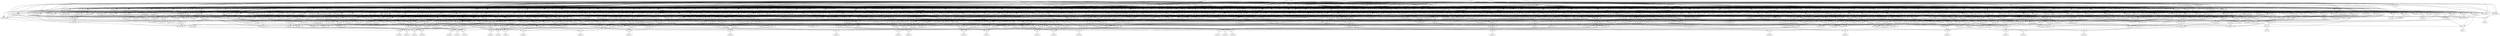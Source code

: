 digraph G {
    "new_n90_" -> "o_1_";
    "new_n74_" -> "o_1_";
    "new_n93_" -> "o_1_";
    "new_n81_" -> "new_n74_";
    "new_n85_" -> "new_n74_";
    "new_n75_" -> "new_n74_";
    "new_n87_" -> "new_n74_";
    "new_n76_" -> "new_n75_";
    "new_n79_" -> "new_n75_";
    "new_n77_" -> "new_n76_";
    "new_n78_" -> "new_n76_";
    "i_7_" -> "new_n77_";
    "i_6_" -> "new_n77_";
    "i_5_" -> "new_n78_";
    "i_3_" -> "new_n78_";
    "i_4_" -> "new_n78_";
    "i_7_" -> "new_n79_";
    "i_6_" -> "new_n79_";
    "new_n80_" -> "new_n79_";
    "i_5_" -> "new_n80_";
    "i_3_" -> "new_n80_";
    "i_4_" -> "new_n80_";
    "new_n82_" -> "new_n81_";
    "new_n84_" -> "new_n81_";
    "new_n77_" -> "new_n82_";
    "new_n83_" -> "new_n82_";
    "i_5_" -> "new_n83_";
    "i_3_" -> "new_n83_";
    "i_4_" -> "new_n83_";
    "i_2_" -> "new_n84_";
    "i_0_" -> "new_n84_";
    "i_1_" -> "new_n84_";
    "new_n77_" -> "new_n85_";
    "new_n86_" -> "new_n85_";
    "i_5_" -> "new_n86_";
    "i_4_" -> "new_n86_";
    "i_3_" -> "new_n86_";
    "new_n89_" -> "new_n87_";
    "new_n88_" -> "new_n87_";
    "new_n77_" -> "new_n87_";
    "new_n83_" -> "new_n87_";
    "i_1_" -> "new_n88_";
    "i_2_" -> "new_n88_";
    "i_1_" -> "new_n89_";
    "i_2_" -> "new_n89_";
    "i_0_" -> "new_n89_";
    "new_n91_" -> "new_n90_";
    "new_n77_" -> "new_n90_";
    "new_n83_" -> "new_n91_";
    "new_n92_" -> "new_n91_";
    "i_2_" -> "new_n92_";
    "i_1_" -> "new_n92_";
    "i_0_" -> "new_n92_";
    "i_0_" -> "new_n93_";
    "i_1_" -> "new_n93_";
    "i_2_" -> "new_n93_";
    "new_n82_" -> "new_n93_";
    "new_n96_" -> "o_19_";
    "new_n98_" -> "o_19_";
    "new_n95_" -> "o_19_";
    "new_n78_" -> "new_n95_";
    "i_6_" -> "new_n95_";
    "new_n97_" -> "new_n95_";
    "new_n96_" -> "new_n95_";
    "i_1_" -> "new_n96_";
    "i_2_" -> "new_n96_";
    "i_0_" -> "new_n96_";
    "i_3_" -> "new_n97_";
    "i_5_" -> "new_n97_";
    "i_4_" -> "new_n97_";
    "i_5_" -> "new_n98_";
    "i_6_" -> "new_n98_";
    "i_3_" -> "new_n98_";
    "i_4_" -> "new_n98_";
    "new_n88_" -> "o_2_";
    "new_n101_" -> "o_2_";
    "new_n100_" -> "o_2_";
    "new_n105_" -> "o_2_";
    "new_n104_" -> "new_n100_";
    "new_n101_" -> "new_n100_";
    "new_n103_" -> "new_n100_";
    "new_n77_" -> "new_n101_";
    "new_n102_" -> "new_n101_";
    "i_3_" -> "new_n102_";
    "i_4_" -> "new_n102_";
    "i_5_" -> "new_n102_";
    "new_n77_" -> "new_n103_";
    "new_n84_" -> "new_n103_";
    "new_n102_" -> "new_n103_";
    "i_1_" -> "new_n104_";
    "i_0_" -> "new_n104_";
    "i_2_" -> "new_n104_";
    "i_1_" -> "new_n105_";
    "i_2_" -> "new_n105_";
    "i_0_" -> "new_n105_";
    "new_n101_" -> "new_n105_";
    "new_n107_" -> "o_0_";
    "new_n124_" -> "o_0_";
    "new_n127_" -> "o_0_";
    "new_n130_" -> "o_0_";
    "new_n122_" -> "new_n107_";
    "new_n123_" -> "new_n107_";
    "new_n108_" -> "new_n107_";
    "new_n118_" -> "new_n107_";
    "new_n115_" -> "new_n108_";
    "new_n117_" -> "new_n108_";
    "new_n109_" -> "new_n108_";
    "new_n111_" -> "new_n108_";
    "i_1_" -> "new_n109_";
    "i_0_" -> "new_n109_";
    "i_2_" -> "new_n109_";
    "new_n110_" -> "new_n109_";
    "i_6_" -> "new_n110_";
    "new_n83_" -> "new_n110_";
    "i_6_" -> "new_n111_";
    "new_n112_" -> "new_n111_";
    "o_6_" -> "new_n111_";
    "new_n86_" -> "new_n112_";
    "new_n84_" -> "new_n112_";
    "new_n104_" -> "o_6_";
    "new_n114_" -> "o_6_";
    "i_5_" -> "new_n114_";
    "i_6_" -> "new_n114_";
    "i_4_" -> "new_n114_";
    "i_3_" -> "new_n114_";
    "i_6_" -> "new_n115_";
    "new_n116_" -> "new_n115_";
    "new_n83_" -> "new_n116_";
    "new_n89_" -> "new_n116_";
    "new_n92_" -> "new_n117_";
    "new_n114_" -> "new_n117_";
    "new_n121_" -> "new_n118_";
    "new_n85_" -> "new_n118_";
    "o_21_" -> "new_n118_";
    "new_n114_" -> "o_21_";
    "new_n120_" -> "o_21_";
    "i_1_" -> "new_n120_";
    "i_2_" -> "new_n120_";
    "i_0_" -> "new_n120_";
    "i_1_" -> "new_n121_";
    "i_2_" -> "new_n121_";
    "i_0_" -> "new_n121_";
    "new_n110_" -> "new_n122_";
    "new_n84_" -> "new_n122_";
    "new_n77_" -> "new_n123_";
    "new_n86_" -> "new_n123_";
    "new_n96_" -> "new_n123_";
    "new_n114_" -> "new_n124_";
    "new_n89_" -> "new_n124_";
    "new_n125_" -> "new_n124_";
    "new_n86_" -> "new_n125_";
    "new_n121_" -> "new_n125_";
    "new_n126_" -> "new_n125_";
    "i_6_" -> "new_n126_";
    "i_7_" -> "new_n126_";
    "new_n120_" -> "new_n127_";
    "new_n110_" -> "new_n127_";
    "new_n128_" -> "new_n127_";
    "new_n129_" -> "new_n128_";
    "new_n114_" -> "new_n128_";
    "i_0_" -> "new_n129_";
    "i_2_" -> "new_n129_";
    "i_1_" -> "new_n129_";
    "new_n126_" -> "new_n130_";
    "new_n131_" -> "new_n130_";
    "new_n132_" -> "new_n130_";
    "new_n86_" -> "new_n131_";
    "new_n96_" -> "new_n131_";
    "i_6_" -> "new_n132_";
    "new_n96_" -> "new_n132_";
    "new_n83_" -> "new_n132_";
    "new_n134_" -> "o_29_";
    "new_n126_" -> "o_29_";
    "new_n83_" -> "new_n134_";
    "new_n96_" -> "new_n134_";
    "new_n136_" -> "o_60_";
    "new_n166_" -> "o_60_";
    "new_n199_" -> "o_60_";
    "new_n242_" -> "o_60_";
    "new_n137_" -> "new_n136_";
    "new_n144_" -> "new_n136_";
    "new_n156_" -> "new_n136_";
    "new_n165_" -> "new_n136_";
    "new_n126_" -> "new_n137_";
    "new_n131_" -> "new_n137_";
    "new_n138_" -> "new_n137_";
    "new_n96_" -> "new_n138_";
    "new_n143_" -> "new_n138_";
    "new_n139_" -> "new_n138_";
    "new_n142_" -> "new_n138_";
    "new_n86_" -> "new_n139_";
    "new_n96_" -> "new_n139_";
    "i_6_" -> "new_n139_";
    "new_n140_" -> "new_n139_";
    "i_6_" -> "new_n140_";
    "i_7_" -> "new_n140_";
    "new_n96_" -> "new_n140_";
    "new_n141_" -> "new_n140_";
    "i_4_" -> "new_n141_";
    "i_3_" -> "new_n141_";
    "i_5_" -> "new_n141_";
    "new_n96_" -> "new_n142_";
    "new_n97_" -> "new_n142_";
    "i_6_" -> "new_n142_";
    "new_n123_" -> "new_n142_";
    "i_6_" -> "new_n143_";
    "new_n97_" -> "new_n143_";
    "new_n78_" -> "new_n143_";
    "new_n153_" -> "new_n144_";
    "new_n145_" -> "new_n144_";
    "new_n104_" -> "new_n145_";
    "new_n152_" -> "new_n145_";
    "new_n146_" -> "new_n145_";
    "new_n150_" -> "new_n145_";
    "new_n147_" -> "new_n146_";
    "new_n101_" -> "new_n146_";
    "new_n104_" -> "new_n146_";
    "o_9_" -> "new_n146_";
    "new_n102_" -> "new_n147_";
    "new_n126_" -> "new_n147_";
    "new_n83_" -> "o_9_";
    "new_n104_" -> "o_9_";
    "new_n149_" -> "o_9_";
    "i_7_" -> "new_n149_";
    "i_6_" -> "new_n149_";
    "i_7_" -> "new_n150_";
    "new_n104_" -> "new_n150_";
    "new_n98_" -> "new_n150_";
    "new_n151_" -> "new_n150_";
    "new_n104_" -> "new_n151_";
    "new_n102_" -> "new_n151_";
    "i_6_" -> "new_n151_";
    "i_7_" -> "new_n151_";
    "new_n78_" -> "new_n152_";
    "new_n97_" -> "new_n152_";
    "i_7_" -> "new_n152_";
    "i_6_" -> "new_n152_";
    "new_n155_" -> "new_n153_";
    "new_n97_" -> "new_n153_";
    "new_n154_" -> "new_n153_";
    "new_n77_" -> "new_n154_";
    "new_n97_" -> "new_n154_";
    "new_n114_" -> "new_n154_";
    "new_n104_" -> "new_n154_";
    "i_7_" -> "new_n155_";
    "i_6_" -> "new_n155_";
    "new_n157_" -> "new_n156_";
    "new_n162_" -> "new_n156_";
    "new_n158_" -> "new_n157_";
    "new_n159_" -> "new_n157_";
    "new_n96_" -> "new_n157_";
    "new_n161_" -> "new_n157_";
    "i_6_" -> "new_n158_";
    "new_n80_" -> "new_n158_";
    "i_7_" -> "new_n159_";
    "new_n160_" -> "new_n159_";
    "new_n80_" -> "new_n159_";
    "i_6_" -> "new_n159_";
    "i_5_" -> "new_n160_";
    "i_3_" -> "new_n160_";
    "i_4_" -> "new_n160_";
    "new_n96_" -> "new_n161_";
    "new_n141_" -> "new_n161_";
    "i_7_" -> "new_n161_";
    "i_6_" -> "new_n161_";
    "new_n77_" -> "new_n162_";
    "new_n164_" -> "new_n162_";
    "new_n163_" -> "new_n162_";
    "new_n149_" -> "new_n163_";
    "new_n104_" -> "new_n163_";
    "new_n83_" -> "new_n163_";
    "new_n96_" -> "new_n164_";
    "new_n160_" -> "new_n164_";
    "new_n149_" -> "new_n165_";
    "new_n102_" -> "new_n165_";
    "new_n83_" -> "new_n165_";
    "new_n96_" -> "new_n165_";
    "new_n167_" -> "new_n166_";
    "new_n178_" -> "new_n166_";
    "new_n187_" -> "new_n166_";
    "new_n189_" -> "new_n166_";
    "new_n176_" -> "new_n167_";
    "new_n171_" -> "new_n167_";
    "new_n168_" -> "new_n167_";
    "new_n97_" -> "new_n168_";
    "new_n121_" -> "new_n168_";
    "new_n170_" -> "new_n168_";
    "new_n169_" -> "new_n168_";
    "new_n97_" -> "new_n169_";
    "new_n149_" -> "new_n169_";
    "new_n85_" -> "new_n169_";
    "new_n121_" -> "new_n169_";
    "i_7_" -> "new_n170_";
    "i_6_" -> "new_n170_";
    "new_n175_" -> "new_n171_";
    "new_n172_" -> "new_n171_";
    "new_n173_" -> "new_n172_";
    "new_n101_" -> "new_n172_";
    "new_n121_" -> "new_n172_";
    "new_n174_" -> "new_n172_";
    "new_n83_" -> "new_n173_";
    "i_6_" -> "new_n173_";
    "i_6_" -> "new_n174_";
    "i_7_" -> "new_n174_";
    "new_n102_" -> "new_n174_";
    "new_n121_" -> "new_n174_";
    "new_n149_" -> "new_n175_";
    "new_n121_" -> "new_n175_";
    "new_n78_" -> "new_n175_";
    "new_n177_" -> "new_n176_";
    "new_n121_" -> "new_n176_";
    "new_n78_" -> "new_n177_";
    "i_7_" -> "new_n177_";
    "new_n97_" -> "new_n177_";
    "i_6_" -> "new_n177_";
    "o_15_" -> "new_n178_";
    "new_n179_" -> "new_n178_";
    "new_n180_" -> "new_n179_";
    "new_n184_" -> "new_n179_";
    "new_n181_" -> "new_n179_";
    "new_n82_" -> "new_n180_";
    "new_n88_" -> "new_n180_";
    "i_0_" -> "new_n180_";
    "new_n183_" -> "new_n181_";
    "new_n129_" -> "new_n181_";
    "new_n182_" -> "new_n181_";
    "new_n160_" -> "new_n181_";
    "i_7_" -> "new_n182_";
    "new_n129_" -> "new_n182_";
    "i_6_" -> "new_n182_";
    "i_6_" -> "new_n183_";
    "new_n160_" -> "new_n183_";
    "new_n80_" -> "new_n183_";
    "new_n129_" -> "new_n184_";
    "new_n149_" -> "new_n184_";
    "new_n160_" -> "new_n184_";
    "new_n186_" -> "o_15_";
    "new_n129_" -> "o_15_";
    "new_n141_" -> "new_n186_";
    "new_n149_" -> "new_n186_";
    "new_n84_" -> "new_n187_";
    "new_n159_" -> "new_n187_";
    "new_n188_" -> "new_n187_";
    "new_n141_" -> "new_n188_";
    "new_n158_" -> "new_n188_";
    "new_n84_" -> "new_n188_";
    "i_7_" -> "new_n188_";
    "new_n190_" -> "new_n189_";
    "new_n194_" -> "new_n189_";
    "new_n192_" -> "new_n190_";
    "o_3_" -> "new_n190_";
    "new_n121_" -> "new_n190_";
    "new_n191_" -> "new_n190_";
    "i_7_" -> "new_n191_";
    "i_6_" -> "new_n191_";
    "new_n86_" -> "new_n191_";
    "new_n121_" -> "new_n191_";
    "new_n86_" -> "new_n192_";
    "new_n149_" -> "new_n192_";
    "new_n77_" -> "o_3_";
    "new_n141_" -> "o_3_";
    "new_n195_" -> "new_n194_";
    "new_n198_" -> "new_n194_";
    "new_n121_" -> "new_n194_";
    "new_n196_" -> "new_n194_";
    "new_n126_" -> "new_n195_";
    "new_n141_" -> "new_n195_";
    "i_4_" -> "new_n196_";
    "new_n197_" -> "new_n196_";
    "new_n170_" -> "new_n196_";
    "new_n121_" -> "new_n196_";
    "i_5_" -> "new_n197_";
    "i_3_" -> "new_n197_";
    "new_n141_" -> "new_n198_";
    "i_7_" -> "new_n198_";
    "new_n80_" -> "new_n198_";
    "i_6_" -> "new_n198_";
    "new_n200_" -> "new_n199_";
    "new_n224_" -> "new_n199_";
    "new_n239_" -> "new_n199_";
    "new_n201_" -> "new_n200_";
    "new_n209_" -> "new_n200_";
    "new_n217_" -> "new_n200_";
    "new_n220_" -> "new_n200_";
    "new_n204_" -> "new_n201_";
    "new_n202_" -> "new_n201_";
    "new_n205_" -> "new_n201_";
    "new_n208_" -> "new_n201_";
    "new_n112_" -> "new_n202_";
    "new_n203_" -> "new_n202_";
    "new_n84_" -> "new_n203_";
    "new_n97_" -> "new_n203_";
    "i_6_" -> "new_n203_";
    "new_n143_" -> "new_n204_";
    "new_n84_" -> "new_n204_";
    "new_n207_" -> "new_n205_";
    "new_n104_" -> "new_n205_";
    "new_n103_" -> "new_n205_";
    "new_n206_" -> "new_n205_";
    "new_n83_" -> "new_n206_";
    "new_n84_" -> "new_n206_";
    "i_3_" -> "new_n207_";
    "i_4_" -> "new_n207_";
    "new_n77_" -> "new_n208_";
    "new_n102_" -> "new_n208_";
    "new_n83_" -> "new_n208_";
    "new_n89_" -> "new_n208_";
    "new_n215_" -> "new_n209_";
    "new_n216_" -> "new_n209_";
    "new_n210_" -> "new_n209_";
    "new_n213_" -> "new_n209_";
    "new_n89_" -> "new_n210_";
    "new_n147_" -> "new_n210_";
    "new_n211_" -> "new_n210_";
    "new_n212_" -> "new_n210_";
    "new_n149_" -> "new_n211_";
    "new_n120_" -> "new_n211_";
    "new_n160_" -> "new_n211_";
    "new_n83_" -> "new_n212_";
    "new_n102_" -> "new_n212_";
    "new_n92_" -> "new_n212_";
    "new_n77_" -> "new_n213_";
    "new_n92_" -> "new_n213_";
    "new_n160_" -> "new_n213_";
    "o_7_" -> "new_n213_";
    "new_n84_" -> "o_7_";
    "new_n102_" -> "o_7_";
    "new_n149_" -> "o_7_";
    "i_6_" -> "new_n215_";
    "new_n121_" -> "new_n215_";
    "new_n83_" -> "new_n215_";
    "new_n120_" -> "new_n216_";
    "new_n149_" -> "new_n216_";
    "new_n160_" -> "new_n216_";
    "new_n77_" -> "new_n217_";
    "new_n83_" -> "new_n217_";
    "new_n120_" -> "new_n217_";
    "new_n218_" -> "new_n217_";
    "o_3_" -> "new_n218_";
    "new_n192_" -> "new_n218_";
    "new_n104_" -> "new_n218_";
    "new_n219_" -> "new_n218_";
    "new_n86_" -> "new_n219_";
    "new_n104_" -> "new_n219_";
    "new_n170_" -> "new_n219_";
    "i_6_" -> "new_n220_";
    "new_n222_" -> "new_n220_";
    "new_n223_" -> "new_n220_";
    "new_n221_" -> "new_n220_";
    "i_6_" -> "new_n221_";
    "i_7_" -> "new_n221_";
    "new_n102_" -> "new_n221_";
    "new_n120_" -> "new_n221_";
    "new_n78_" -> "new_n222_";
    "new_n120_" -> "new_n222_";
    "new_n102_" -> "new_n223_";
    "new_n120_" -> "new_n223_";
    "new_n149_" -> "new_n223_";
    "new_n225_" -> "new_n224_";
    "new_n230_" -> "new_n224_";
    "new_n234_" -> "new_n224_";
    "new_n236_" -> "new_n224_";
    "o_8_" -> "new_n225_";
    "new_n229_" -> "new_n225_";
    "new_n228_" -> "new_n225_";
    "new_n227_" -> "o_8_";
    "new_n89_" -> "o_8_";
    "new_n102_" -> "new_n227_";
    "new_n149_" -> "new_n227_";
    "new_n102_" -> "new_n228_";
    "new_n170_" -> "new_n228_";
    "new_n86_" -> "new_n228_";
    "new_n89_" -> "new_n228_";
    "new_n149_" -> "new_n229_";
    "new_n141_" -> "new_n229_";
    "new_n89_" -> "new_n229_";
    "new_n121_" -> "new_n230_";
    "new_n233_" -> "new_n230_";
    "new_n231_" -> "new_n230_";
    "new_n104_" -> "new_n231_";
    "new_n141_" -> "new_n231_";
    "new_n232_" -> "new_n231_";
    "new_n155_" -> "new_n231_";
    "new_n84_" -> "new_n232_";
    "new_n102_" -> "new_n232_";
    "i_6_" -> "new_n233_";
    "new_n80_" -> "new_n233_";
    "new_n160_" -> "new_n233_";
    "new_n117_" -> "new_n234_";
    "new_n235_" -> "new_n234_";
    "new_n141_" -> "new_n235_";
    "new_n149_" -> "new_n235_";
    "new_n207_" -> "new_n235_";
    "new_n89_" -> "new_n235_";
    "new_n92_" -> "new_n236_";
    "new_n238_" -> "new_n236_";
    "new_n237_" -> "new_n236_";
    "new_n92_" -> "new_n237_";
    "new_n86_" -> "new_n237_";
    "new_n170_" -> "new_n237_";
    "new_n86_" -> "new_n238_";
    "i_7_" -> "new_n238_";
    "new_n141_" -> "new_n238_";
    "i_6_" -> "new_n238_";
    "new_n241_" -> "new_n239_";
    "new_n240_" -> "new_n239_";
    "i_6_" -> "new_n240_";
    "i_7_" -> "new_n240_";
    "new_n129_" -> "new_n240_";
    "new_n141_" -> "new_n240_";
    "new_n129_" -> "new_n241_";
    "new_n86_" -> "new_n241_";
    "i_6_" -> "new_n241_";
    "new_n243_" -> "new_n242_";
    "new_n255_" -> "new_n242_";
    "new_n260_" -> "new_n242_";
    "new_n263_" -> "new_n242_";
    "new_n244_" -> "new_n243_";
    "new_n253_" -> "new_n243_";
    "new_n249_" -> "new_n244_";
    "new_n248_" -> "new_n244_";
    "new_n245_" -> "new_n244_";
    "new_n250_" -> "new_n244_";
    "new_n246_" -> "new_n245_";
    "new_n247_" -> "new_n245_";
    "new_n149_" -> "new_n246_";
    "new_n102_" -> "new_n246_";
    "new_n129_" -> "new_n246_";
    "new_n83_" -> "new_n247_";
    "new_n129_" -> "new_n247_";
    "i_7_" -> "new_n247_";
    "i_6_" -> "new_n247_";
    "new_n77_" -> "new_n248_";
    "new_n78_" -> "new_n248_";
    "new_n227_" -> "new_n248_";
    "new_n129_" -> "new_n248_";
    "new_n152_" -> "new_n249_";
    "new_n129_" -> "new_n249_";
    "new_n252_" -> "new_n250_";
    "new_n84_" -> "new_n250_";
    "new_n251_" -> "new_n250_";
    "new_n129_" -> "new_n250_";
    "new_n149_" -> "new_n251_";
    "new_n83_" -> "new_n251_";
    "new_n77_" -> "new_n252_";
    "new_n160_" -> "new_n252_";
    "i_7_" -> "new_n253_";
    "new_n254_" -> "new_n253_";
    "new_n128_" -> "new_n253_";
    "new_n129_" -> "new_n254_";
    "new_n97_" -> "new_n254_";
    "i_6_" -> "new_n254_";
    "o_21_" -> "new_n255_";
    "new_n258_" -> "new_n255_";
    "new_n259_" -> "new_n255_";
    "new_n256_" -> "new_n255_";
    "new_n186_" -> "new_n256_";
    "new_n238_" -> "new_n256_";
    "new_n120_" -> "new_n256_";
    "new_n257_" -> "new_n256_";
    "new_n120_" -> "new_n257_";
    "new_n141_" -> "new_n257_";
    "new_n170_" -> "new_n257_";
    "new_n86_" -> "new_n258_";
    "new_n120_" -> "new_n258_";
    "new_n170_" -> "new_n258_";
    "new_n80_" -> "new_n259_";
    "new_n120_" -> "new_n259_";
    "new_n92_" -> "new_n260_";
    "new_n159_" -> "new_n260_";
    "new_n261_" -> "new_n260_";
    "new_n80_" -> "new_n261_";
    "new_n92_" -> "new_n261_";
    "new_n262_" -> "new_n261_";
    "new_n141_" -> "new_n262_";
    "new_n92_" -> "new_n262_";
    "i_6_" -> "new_n262_";
    "i_7_" -> "new_n262_";
    "new_n258_" -> "new_n263_";
    "new_n264_" -> "new_n263_";
    "new_n114_" -> "new_n264_";
    "new_n265_" -> "new_n264_";
    "new_n266_" -> "new_n264_";
    "new_n120_" -> "new_n264_";
    "new_n77_" -> "new_n265_";
    "new_n97_" -> "new_n265_";
    "i_7_" -> "new_n266_";
    "new_n97_" -> "new_n266_";
    "new_n78_" -> "new_n266_";
    "i_6_" -> "new_n266_";
    "new_n268_" -> "o_39_";
    "new_n297_" -> "o_39_";
    "new_n329_" -> "o_39_";
    "new_n350_" -> "o_39_";
    "new_n269_" -> "new_n268_";
    "new_n275_" -> "new_n268_";
    "new_n283_" -> "new_n268_";
    "new_n288_" -> "new_n268_";
    "o_8_" -> "new_n269_";
    "new_n270_" -> "new_n269_";
    "new_n273_" -> "new_n269_";
    "new_n89_" -> "new_n270_";
    "new_n101_" -> "new_n270_";
    "new_n271_" -> "new_n270_";
    "new_n98_" -> "new_n271_";
    "new_n266_" -> "new_n271_";
    "new_n89_" -> "new_n271_";
    "new_n272_" -> "new_n271_";
    "i_7_" -> "new_n272_";
    "i_6_" -> "new_n272_";
    "new_n89_" -> "new_n272_";
    "new_n102_" -> "new_n272_";
    "new_n116_" -> "new_n273_";
    "new_n274_" -> "new_n273_";
    "new_n80_" -> "new_n274_";
    "new_n149_" -> "new_n274_";
    "new_n160_" -> "new_n274_";
    "new_n92_" -> "new_n274_";
    "o_11_" -> "new_n275_";
    "new_n276_" -> "new_n275_";
    "new_n281_" -> "new_n275_";
    "new_n279_" -> "new_n276_";
    "new_n277_" -> "new_n276_";
    "new_n198_" -> "new_n277_";
    "new_n183_" -> "new_n277_";
    "new_n121_" -> "new_n277_";
    "new_n278_" -> "new_n277_";
    "new_n121_" -> "new_n278_";
    "new_n197_" -> "new_n278_";
    "new_n170_" -> "new_n278_";
    "new_n121_" -> "new_n279_";
    "new_n149_" -> "new_n279_";
    "new_n160_" -> "new_n279_";
    "new_n227_" -> "o_11_";
    "new_n92_" -> "o_11_";
    "new_n83_" -> "new_n281_";
    "new_n101_" -> "new_n281_";
    "new_n92_" -> "new_n281_";
    "new_n282_" -> "new_n281_";
    "new_n155_" -> "new_n282_";
    "new_n102_" -> "new_n282_";
    "new_n92_" -> "new_n282_";
    "new_n284_" -> "new_n283_";
    "new_n286_" -> "new_n283_";
    "new_n285_" -> "new_n284_";
    "new_n169_" -> "new_n284_";
    "new_n149_" -> "new_n285_";
    "new_n121_" -> "new_n285_";
    "new_n97_" -> "new_n285_";
    "new_n77_" -> "new_n286_";
    "new_n229_" -> "new_n286_";
    "new_n235_" -> "new_n286_";
    "new_n287_" -> "new_n286_";
    "new_n86_" -> "new_n287_";
    "new_n265_" -> "new_n287_";
    "new_n89_" -> "new_n287_";
    "new_n289_" -> "new_n288_";
    "new_n291_" -> "new_n288_";
    "new_n293_" -> "new_n288_";
    "new_n295_" -> "new_n288_";
    "new_n149_" -> "new_n289_";
    "new_n80_" -> "new_n289_";
    "new_n92_" -> "new_n289_";
    "new_n290_" -> "new_n289_";
    "new_n195_" -> "new_n290_";
    "new_n192_" -> "new_n290_";
    "new_n92_" -> "new_n290_";
    "new_n262_" -> "new_n290_";
    "o_28_" -> "new_n291_";
    "new_n191_" -> "new_n291_";
    "new_n192_" -> "o_28_";
    "new_n121_" -> "o_28_";
    "new_n92_" -> "new_n293_";
    "new_n85_" -> "new_n293_";
    "new_n294_" -> "new_n293_";
    "new_n78_" -> "new_n294_";
    "new_n97_" -> "new_n294_";
    "new_n92_" -> "new_n294_";
    "new_n77_" -> "new_n294_";
    "i_7_" -> "new_n295_";
    "new_n117_" -> "new_n295_";
    "new_n237_" -> "new_n295_";
    "new_n296_" -> "new_n295_";
    "new_n121_" -> "new_n296_";
    "new_n126_" -> "new_n296_";
    "new_n141_" -> "new_n296_";
    "new_n243_" -> "new_n297_";
    "new_n298_" -> "new_n297_";
    "new_n311_" -> "new_n297_";
    "new_n320_" -> "new_n297_";
    "new_n299_" -> "new_n298_";
    "new_n301_" -> "new_n298_";
    "new_n305_" -> "new_n298_";
    "new_n308_" -> "new_n298_";
    "new_n84_" -> "new_n299_";
    "new_n198_" -> "new_n299_";
    "new_n300_" -> "new_n299_";
    "i_7_" -> "new_n300_";
    "new_n120_" -> "new_n300_";
    "new_n173_" -> "new_n300_";
    "new_n241_" -> "new_n300_";
    "new_n303_" -> "new_n301_";
    "new_n302_" -> "new_n301_";
    "new_n304_" -> "new_n301_";
    "new_n84_" -> "new_n302_";
    "new_n159_" -> "new_n302_";
    "new_n258_" -> "new_n302_";
    "o_21_" -> "new_n302_";
    "new_n183_" -> "new_n303_";
    "new_n104_" -> "new_n303_";
    "new_n120_" -> "new_n304_";
    "new_n195_" -> "new_n304_";
    "new_n257_" -> "new_n304_";
    "new_n77_" -> "new_n305_";
    "new_n104_" -> "new_n305_";
    "new_n141_" -> "new_n305_";
    "new_n306_" -> "new_n305_";
    "new_n129_" -> "new_n306_";
    "new_n195_" -> "new_n306_";
    "new_n155_" -> "new_n306_";
    "new_n307_" -> "new_n306_";
    "new_n84_" -> "new_n307_";
    "new_n141_" -> "new_n307_";
    "new_n110_" -> "new_n308_";
    "new_n97_" -> "new_n308_";
    "new_n120_" -> "new_n308_";
    "new_n309_" -> "new_n308_";
    "new_n120_" -> "new_n309_";
    "new_n147_" -> "new_n309_";
    "new_n310_" -> "new_n309_";
    "new_n77_" -> "new_n310_";
    "new_n102_" -> "new_n310_";
    "new_n120_" -> "new_n310_";
    "new_n317_" -> "new_n311_";
    "new_n131_" -> "new_n311_";
    "new_n319_" -> "new_n311_";
    "new_n312_" -> "new_n311_";
    "new_n315_" -> "new_n312_";
    "new_n313_" -> "new_n312_";
    "new_n316_" -> "new_n312_";
    "i_7_" -> "new_n313_";
    "new_n98_" -> "new_n313_";
    "new_n96_" -> "new_n313_";
    "new_n314_" -> "new_n313_";
    "new_n149_" -> "new_n314_";
    "new_n96_" -> "new_n314_";
    "new_n83_" -> "new_n314_";
    "new_n152_" -> "new_n315_";
    "new_n96_" -> "new_n315_";
    "new_n83_" -> "new_n316_";
    "new_n149_" -> "new_n316_";
    "new_n102_" -> "new_n316_";
    "new_n96_" -> "new_n316_";
    "new_n318_" -> "new_n317_";
    "i_7_" -> "new_n317_";
    "i_6_" -> "new_n318_";
    "new_n141_" -> "new_n318_";
    "new_n96_" -> "new_n318_";
    "new_n96_" -> "new_n319_";
    "new_n97_" -> "new_n319_";
    "new_n149_" -> "new_n319_";
    "new_n321_" -> "new_n320_";
    "new_n324_" -> "new_n320_";
    "new_n327_" -> "new_n320_";
    "new_n120_" -> "new_n321_";
    "new_n322_" -> "new_n321_";
    "new_n323_" -> "new_n321_";
    "new_n158_" -> "new_n322_";
    "i_7_" -> "new_n322_";
    "new_n77_" -> "new_n323_";
    "new_n80_" -> "new_n323_";
    "new_n186_" -> "new_n323_";
    "new_n120_" -> "new_n323_";
    "new_n78_" -> "new_n324_";
    "new_n325_" -> "new_n324_";
    "new_n223_" -> "new_n324_";
    "new_n326_" -> "new_n324_";
    "new_n77_" -> "new_n325_";
    "new_n120_" -> "new_n325_";
    "new_n102_" -> "new_n326_";
    "new_n120_" -> "new_n326_";
    "new_n170_" -> "new_n326_";
    "new_n155_" -> "new_n327_";
    "new_n120_" -> "new_n327_";
    "new_n97_" -> "new_n327_";
    "new_n328_" -> "new_n327_";
    "new_n78_" -> "new_n328_";
    "new_n97_" -> "new_n328_";
    "new_n77_" -> "new_n328_";
    "new_n120_" -> "new_n328_";
    "new_n330_" -> "new_n329_";
    "new_n336_" -> "new_n329_";
    "new_n342_" -> "new_n329_";
    "new_n331_" -> "new_n330_";
    "new_n334_" -> "new_n330_";
    "new_n332_" -> "new_n331_";
    "new_n184_" -> "new_n331_";
    "new_n149_" -> "new_n332_";
    "new_n160_" -> "new_n332_";
    "new_n333_" -> "new_n332_";
    "new_n129_" -> "new_n332_";
    "new_n77_" -> "new_n333_";
    "new_n80_" -> "new_n333_";
    "new_n79_" -> "new_n334_";
    "new_n186_" -> "new_n334_";
    "new_n129_" -> "new_n334_";
    "new_n335_" -> "new_n334_";
    "new_n182_" -> "new_n335_";
    "new_n141_" -> "new_n335_";
    "new_n112_" -> "new_n336_";
    "new_n341_" -> "new_n336_";
    "new_n337_" -> "new_n336_";
    "i_6_" -> "new_n337_";
    "new_n340_" -> "new_n337_";
    "new_n81_" -> "new_n337_";
    "new_n338_" -> "new_n337_";
    "new_n77_" -> "new_n338_";
    "new_n206_" -> "new_n338_";
    "new_n339_" -> "new_n338_";
    "new_n232_" -> "new_n338_";
    "new_n84_" -> "new_n339_";
    "new_n98_" -> "new_n339_";
    "new_n104_" -> "new_n340_";
    "new_n160_" -> "new_n340_";
    "new_n78_" -> "new_n341_";
    "i_6_" -> "new_n341_";
    "new_n97_" -> "new_n341_";
    "new_n84_" -> "new_n341_";
    "new_n343_" -> "new_n342_";
    "new_n348_" -> "new_n342_";
    "i_7_" -> "new_n343_";
    "new_n344_" -> "new_n343_";
    "new_n347_" -> "new_n343_";
    "new_n345_" -> "new_n343_";
    "new_n173_" -> "new_n344_";
    "new_n121_" -> "new_n344_";
    "new_n121_" -> "new_n345_";
    "new_n78_" -> "new_n345_";
    "new_n77_" -> "new_n345_";
    "new_n346_" -> "new_n345_";
    "new_n102_" -> "new_n346_";
    "new_n121_" -> "new_n346_";
    "i_6_" -> "new_n346_";
    "new_n147_" -> "new_n347_";
    "new_n101_" -> "new_n347_";
    "new_n121_" -> "new_n347_";
    "new_n252_" -> "new_n348_";
    "new_n159_" -> "new_n348_";
    "new_n120_" -> "new_n348_";
    "new_n349_" -> "new_n348_";
    "new_n149_" -> "new_n349_";
    "new_n121_" -> "new_n349_";
    "new_n83_" -> "new_n349_";
    "new_n351_" -> "new_n350_";
    "new_n356_" -> "new_n350_";
    "new_n360_" -> "new_n350_";
    "new_n352_" -> "new_n351_";
    "new_n146_" -> "new_n351_";
    "new_n354_" -> "new_n351_";
    "new_n353_" -> "new_n352_";
    "new_n83_" -> "new_n352_";
    "new_n104_" -> "new_n353_";
    "new_n170_" -> "new_n353_";
    "new_n355_" -> "new_n354_";
    "new_n164_" -> "new_n354_";
    "new_n151_" -> "new_n354_";
    "i_6_" -> "new_n355_";
    "new_n104_" -> "new_n355_";
    "new_n83_" -> "new_n355_";
    "new_n104_" -> "new_n356_";
    "new_n143_" -> "new_n356_";
    "new_n359_" -> "new_n356_";
    "new_n357_" -> "new_n356_";
    "new_n219_" -> "new_n357_";
    "new_n358_" -> "new_n357_";
    "new_n86_" -> "new_n358_";
    "new_n104_" -> "new_n358_";
    "new_n149_" -> "new_n358_";
    "new_n97_" -> "new_n359_";
    "new_n86_" -> "new_n359_";
    "i_6_" -> "new_n359_";
    "new_n104_" -> "new_n359_";
    "new_n141_" -> "new_n360_";
    "i_6_" -> "new_n360_";
    "new_n80_" -> "new_n360_";
    "new_n96_" -> "new_n360_";
    "new_n362_" -> "o_38_";
    "new_n372_" -> "o_38_";
    "new_n382_" -> "o_38_";
    "new_n393_" -> "o_38_";
    "new_n144_" -> "new_n362_";
    "new_n363_" -> "new_n362_";
    "new_n364_" -> "new_n362_";
    "new_n368_" -> "new_n362_";
    "new_n285_" -> "new_n363_";
    "new_n349_" -> "new_n363_";
    "new_n343_" -> "new_n363_";
    "new_n365_" -> "new_n364_";
    "new_n366_" -> "new_n364_";
    "new_n130_" -> "new_n364_";
    "new_n316_" -> "new_n364_";
    "new_n258_" -> "new_n365_";
    "new_n256_" -> "new_n365_";
    "new_n84_" -> "new_n366_";
    "new_n152_" -> "new_n366_";
    "new_n367_" -> "new_n366_";
    "i_6_" -> "new_n367_";
    "new_n112_" -> "new_n367_";
    "new_n203_" -> "new_n367_";
    "new_n369_" -> "new_n368_";
    "new_n370_" -> "new_n368_";
    "new_n77_" -> "new_n369_";
    "new_n104_" -> "new_n369_";
    "new_n141_" -> "new_n369_";
    "new_n218_" -> "new_n369_";
    "new_n371_" -> "new_n370_";
    "new_n232_" -> "new_n370_";
    "new_n206_" -> "new_n370_";
    "i_7_" -> "new_n371_";
    "new_n339_" -> "new_n371_";
    "new_n330_" -> "new_n372_";
    "new_n373_" -> "new_n372_";
    "new_n378_" -> "new_n372_";
    "new_n374_" -> "new_n373_";
    "new_n376_" -> "new_n373_";
    "new_n129_" -> "new_n374_";
    "new_n266_" -> "new_n374_";
    "new_n375_" -> "new_n374_";
    "new_n248_" -> "new_n374_";
    "new_n129_" -> "new_n375_";
    "new_n78_" -> "new_n375_";
    "new_n126_" -> "new_n375_";
    "new_n265_" -> "new_n376_";
    "new_n114_" -> "new_n376_";
    "new_n129_" -> "new_n376_";
    "new_n377_" -> "new_n376_";
    "new_n238_" -> "new_n377_";
    "new_n129_" -> "new_n377_";
    "new_n182_" -> "new_n377_";
    "new_n86_" -> "new_n377_";
    "o_20_" -> "new_n378_";
    "new_n380_" -> "new_n378_";
    "new_n110_" -> "o_20_";
    "new_n120_" -> "o_20_";
    "new_n120_" -> "new_n380_";
    "new_n173_" -> "new_n380_";
    "new_n310_" -> "new_n380_";
    "new_n381_" -> "new_n380_";
    "i_6_" -> "new_n381_";
    "i_7_" -> "new_n381_";
    "new_n102_" -> "new_n381_";
    "new_n120_" -> "new_n381_";
    "new_n383_" -> "new_n382_";
    "new_n138_" -> "new_n382_";
    "new_n156_" -> "new_n382_";
    "new_n384_" -> "new_n383_";
    "new_n389_" -> "new_n383_";
    "new_n387_" -> "new_n384_";
    "new_n388_" -> "new_n384_";
    "new_n84_" -> "new_n384_";
    "new_n385_" -> "new_n384_";
    "new_n84_" -> "new_n385_";
    "o_3_" -> "new_n385_";
    "new_n386_" -> "new_n385_";
    "new_n86_" -> "new_n386_";
    "new_n84_" -> "new_n386_";
    "i_6_" -> "new_n386_";
    "new_n80_" -> "new_n387_";
    "i_7_" -> "new_n387_";
    "new_n160_" -> "new_n387_";
    "i_6_" -> "new_n387_";
    "new_n80_" -> "new_n388_";
    "new_n141_" -> "new_n388_";
    "i_7_" -> "new_n388_";
    "i_6_" -> "new_n388_";
    "new_n390_" -> "new_n389_";
    "new_n246_" -> "new_n389_";
    "new_n391_" -> "new_n389_";
    "new_n392_" -> "new_n389_";
    "i_6_" -> "new_n390_";
    "new_n129_" -> "new_n390_";
    "new_n83_" -> "new_n390_";
    "new_n83_" -> "new_n391_";
    "new_n129_" -> "new_n391_";
    "i_6_" -> "new_n391_";
    "new_n84_" -> "new_n392_";
    "new_n160_" -> "new_n392_";
    "new_n394_" -> "new_n393_";
    "new_n398_" -> "new_n393_";
    "new_n405_" -> "new_n393_";
    "new_n407_" -> "new_n393_";
    "o_8_" -> "new_n394_";
    "new_n271_" -> "new_n394_";
    "new_n395_" -> "new_n394_";
    "new_n396_" -> "new_n394_";
    "new_n89_" -> "new_n395_";
    "new_n97_" -> "new_n395_";
    "new_n126_" -> "new_n395_";
    "new_n235_" -> "new_n395_";
    "new_n89_" -> "new_n396_";
    "new_n97_" -> "new_n396_";
    "i_6_" -> "new_n396_";
    "new_n397_" -> "new_n396_";
    "new_n149_" -> "new_n397_";
    "new_n141_" -> "new_n397_";
    "new_n86_" -> "new_n397_";
    "new_n89_" -> "new_n397_";
    "new_n400_" -> "new_n398_";
    "new_n399_" -> "new_n398_";
    "new_n402_" -> "new_n398_";
    "new_n403_" -> "new_n398_";
    "new_n80_" -> "new_n399_";
    "new_n238_" -> "new_n399_";
    "new_n92_" -> "new_n399_";
    "new_n262_" -> "new_n399_";
    "new_n97_" -> "new_n400_";
    "new_n401_" -> "new_n400_";
    "new_n92_" -> "new_n400_";
    "i_6_" -> "new_n400_";
    "new_n77_" -> "new_n401_";
    "new_n78_" -> "new_n401_";
    "new_n160_" -> "new_n402_";
    "new_n92_" -> "new_n402_";
    "new_n208_" -> "new_n402_";
    "new_n97_" -> "new_n403_";
    "new_n92_" -> "new_n403_";
    "new_n404_" -> "new_n403_";
    "i_6_" -> "new_n404_";
    "i_7_" -> "new_n404_";
    "new_n92_" -> "new_n404_";
    "new_n86_" -> "new_n404_";
    "new_n183_" -> "new_n405_";
    "new_n198_" -> "new_n405_";
    "new_n121_" -> "new_n405_";
    "new_n406_" -> "new_n405_";
    "new_n278_" -> "new_n406_";
    "new_n279_" -> "new_n406_";
    "new_n296_" -> "new_n406_";
    "i_4_" -> "new_n406_";
    "new_n90_" -> "new_n407_";
    "new_n408_" -> "new_n407_";
    "new_n190_" -> "new_n407_";
    "new_n169_" -> "new_n407_";
    "new_n98_" -> "new_n408_";
    "new_n102_" -> "new_n408_";
    "new_n409_" -> "new_n408_";
    "new_n92_" -> "new_n408_";
    "i_7_" -> "new_n409_";
    "i_6_" -> "new_n409_";
    "new_n83_" -> "new_n409_";
    "new_n206_" -> "o_25_";
    "new_n170_" -> "o_25_";
    "new_n227_" -> "o_12_";
    "new_n121_" -> "o_12_";
    "new_n413_" -> "o_37_";
    "new_n429_" -> "o_37_";
    "new_n437_" -> "o_37_";
    "new_n444_" -> "o_37_";
    "new_n167_" -> "new_n413_";
    "new_n414_" -> "new_n413_";
    "new_n424_" -> "new_n413_";
    "new_n427_" -> "new_n413_";
    "new_n422_" -> "new_n414_";
    "new_n416_" -> "new_n414_";
    "new_n415_" -> "new_n414_";
    "new_n423_" -> "new_n414_";
    "new_n96_" -> "new_n415_";
    "new_n143_" -> "new_n415_";
    "new_n142_" -> "new_n415_";
    "new_n418_" -> "new_n416_";
    "new_n417_" -> "new_n416_";
    "new_n419_" -> "new_n416_";
    "new_n421_" -> "new_n416_";
    "new_n96_" -> "new_n417_";
    "new_n192_" -> "new_n417_";
    "new_n186_" -> "new_n417_";
    "new_n121_" -> "new_n417_";
    "o_3_" -> "new_n418_";
    "new_n92_" -> "new_n418_";
    "new_n215_" -> "new_n419_";
    "new_n229_" -> "new_n419_";
    "new_n420_" -> "new_n419_";
    "new_n358_" -> "new_n419_";
    "new_n77_" -> "new_n420_";
    "new_n89_" -> "new_n420_";
    "new_n97_" -> "new_n420_";
    "new_n83_" -> "new_n421_";
    "new_n102_" -> "new_n421_";
    "new_n96_" -> "new_n421_";
    "new_n252_" -> "new_n422_";
    "new_n121_" -> "new_n422_";
    "new_n120_" -> "new_n423_";
    "new_n89_" -> "new_n423_";
    "new_n86_" -> "new_n423_";
    "new_n149_" -> "new_n423_";
    "new_n124_" -> "new_n424_";
    "new_n425_" -> "new_n424_";
    "new_n426_" -> "new_n424_";
    "new_n240_" -> "new_n424_";
    "new_n126_" -> "new_n425_";
    "new_n131_" -> "new_n425_";
    "new_n259_" -> "new_n425_";
    "new_n238_" -> "new_n426_";
    "new_n129_" -> "new_n426_";
    "new_n183_" -> "new_n426_";
    "new_n121_" -> "new_n426_";
    "new_n234_" -> "new_n427_";
    "new_n264_" -> "new_n427_";
    "new_n428_" -> "new_n427_";
    "new_n104_" -> "new_n428_";
    "new_n266_" -> "new_n428_";
    "new_n154_" -> "new_n428_";
    "new_n430_" -> "new_n429_";
    "new_n289_" -> "new_n429_";
    "new_n432_" -> "new_n429_";
    "new_n435_" -> "new_n429_";
    "o_15_" -> "new_n430_";
    "new_n431_" -> "new_n430_";
    "new_n179_" -> "new_n430_";
    "new_n77_" -> "new_n431_";
    "new_n83_" -> "new_n431_";
    "new_n120_" -> "new_n431_";
    "new_n220_" -> "new_n431_";
    "new_n434_" -> "new_n432_";
    "new_n433_" -> "new_n432_";
    "new_n233_" -> "new_n433_";
    "new_n198_" -> "new_n433_";
    "new_n104_" -> "new_n433_";
    "new_n149_" -> "new_n434_";
    "new_n141_" -> "new_n434_";
    "new_n104_" -> "new_n434_";
    "new_n436_" -> "new_n435_";
    "new_n296_" -> "new_n435_";
    "new_n196_" -> "new_n435_";
    "o_3_" -> "new_n436_";
    "new_n192_" -> "new_n436_";
    "new_n121_" -> "new_n436_";
    "new_n269_" -> "new_n437_";
    "new_n438_" -> "new_n437_";
    "new_n441_" -> "new_n437_";
    "new_n442_" -> "new_n437_";
    "new_n128_" -> "new_n438_";
    "new_n254_" -> "new_n438_";
    "new_n439_" -> "new_n438_";
    "new_n129_" -> "new_n439_";
    "new_n177_" -> "new_n439_";
    "new_n440_" -> "new_n439_";
    "new_n389_" -> "new_n439_";
    "new_n102_" -> "new_n440_";
    "new_n78_" -> "new_n440_";
    "new_n149_" -> "new_n440_";
    "new_n129_" -> "new_n440_";
    "new_n366_" -> "new_n441_";
    "new_n370_" -> "new_n441_";
    "new_n84_" -> "new_n442_";
    "new_n192_" -> "new_n442_";
    "new_n443_" -> "new_n442_";
    "new_n333_" -> "new_n443_";
    "new_n79_" -> "new_n443_";
    "new_n141_" -> "new_n443_";
    "new_n84_" -> "new_n443_";
    "new_n445_" -> "new_n444_";
    "new_n449_" -> "new_n444_";
    "new_n446_" -> "new_n445_";
    "new_n352_" -> "new_n445_";
    "new_n146_" -> "new_n445_";
    "new_n447_" -> "new_n445_";
    "new_n353_" -> "new_n446_";
    "new_n102_" -> "new_n446_";
    "i_6_" -> "new_n447_";
    "new_n164_" -> "new_n447_";
    "new_n355_" -> "new_n447_";
    "new_n448_" -> "new_n447_";
    "new_n102_" -> "new_n448_";
    "new_n149_" -> "new_n448_";
    "new_n98_" -> "new_n448_";
    "new_n104_" -> "new_n448_";
    "new_n96_" -> "new_n449_";
    "new_n387_" -> "new_n449_";
    "new_n450_" -> "new_n449_";
    "new_n141_" -> "new_n450_";
    "new_n96_" -> "new_n450_";
    "i_6_" -> "new_n450_";
    "new_n451_" -> "new_n450_";
    "new_n149_" -> "new_n451_";
    "new_n96_" -> "new_n451_";
    "new_n80_" -> "new_n451_";
    "new_n344_" -> "o_26_";
    "i_7_" -> "o_26_";
    "o_30_" -> "o_26_";
    "new_n83_" -> "o_30_";
    "new_n89_" -> "o_30_";
    "new_n149_" -> "o_30_";
    "new_n455_" -> "o_50_";
    "new_n465_" -> "o_50_";
    "new_n466_" -> "o_50_";
    "new_n472_" -> "o_50_";
    "new_n456_" -> "new_n455_";
    "new_n461_" -> "new_n455_";
    "new_n187_" -> "new_n455_";
    "new_n462_" -> "new_n455_";
    "new_n457_" -> "new_n456_";
    "new_n458_" -> "new_n456_";
    "new_n459_" -> "new_n456_";
    "new_n460_" -> "new_n456_";
    "new_n102_" -> "new_n457_";
    "new_n96_" -> "new_n457_";
    "new_n313_" -> "new_n457_";
    "new_n92_" -> "new_n458_";
    "new_n195_" -> "new_n458_";
    "new_n315_" -> "new_n458_";
    "new_n232_" -> "new_n459_";
    "new_n339_" -> "new_n459_";
    "new_n92_" -> "new_n460_";
    "o_3_" -> "new_n460_";
    "new_n237_" -> "new_n460_";
    "new_n84_" -> "new_n461_";
    "new_n251_" -> "new_n461_";
    "new_n432_" -> "new_n461_";
    "new_n261_" -> "new_n462_";
    "new_n402_" -> "new_n462_";
    "new_n463_" -> "new_n462_";
    "new_n464_" -> "new_n462_";
    "i_7_" -> "new_n463_";
    "i_6_" -> "new_n463_";
    "new_n112_" -> "new_n463_";
    "new_n341_" -> "new_n463_";
    "new_n149_" -> "new_n464_";
    "new_n131_" -> "new_n464_";
    "new_n319_" -> "new_n464_";
    "new_n318_" -> "new_n464_";
    "new_n243_" -> "new_n465_";
    "new_n394_" -> "new_n465_";
    "new_n350_" -> "new_n466_";
    "new_n467_" -> "new_n466_";
    "new_n168_" -> "new_n467_";
    "new_n468_" -> "new_n467_";
    "new_n469_" -> "new_n467_";
    "new_n471_" -> "new_n467_";
    "new_n121_" -> "new_n468_";
    "new_n233_" -> "new_n468_";
    "new_n190_" -> "new_n468_";
    "new_n194_" -> "new_n468_";
    "new_n470_" -> "new_n469_";
    "new_n212_" -> "new_n469_";
    "new_n76_" -> "new_n470_";
    "new_n92_" -> "new_n470_";
    "new_n401_" -> "new_n471_";
    "new_n97_" -> "new_n471_";
    "new_n114_" -> "new_n471_";
    "new_n92_" -> "new_n471_";
    "new_n473_" -> "new_n472_";
    "new_n475_" -> "new_n472_";
    "o_15_" -> "new_n473_";
    "new_n431_" -> "new_n473_";
    "new_n474_" -> "new_n473_";
    "new_n179_" -> "new_n473_";
    "new_n239_" -> "new_n474_";
    "new_n253_" -> "new_n474_";
    "new_n171_" -> "new_n475_";
    "new_n263_" -> "new_n475_";
    "new_n476_" -> "new_n475_";
    "new_n478_" -> "new_n475_";
    "new_n259_" -> "new_n476_";
    "new_n477_" -> "new_n476_";
    "new_n215_" -> "new_n477_";
    "new_n211_" -> "new_n477_";
    "new_n216_" -> "new_n477_";
    "new_n176_" -> "new_n478_";
    "new_n256_" -> "new_n478_";
    "new_n480_" -> "o_36_";
    "new_n482_" -> "o_36_";
    "new_n485_" -> "o_36_";
    "new_n494_" -> "o_36_";
    "new_n481_" -> "new_n480_";
    "new_n239_" -> "new_n480_";
    "new_n393_" -> "new_n480_";
    "new_n233_" -> "new_n481_";
    "new_n198_" -> "new_n481_";
    "new_n129_" -> "new_n481_";
    "new_n144_" -> "new_n482_";
    "new_n483_" -> "new_n482_";
    "new_n484_" -> "new_n482_";
    "new_n355_" -> "new_n483_";
    "new_n164_" -> "new_n483_";
    "new_n360_" -> "new_n483_";
    "new_n160_" -> "new_n484_";
    "new_n120_" -> "new_n484_";
    "new_n77_" -> "new_n484_";
    "new_n349_" -> "new_n484_";
    "new_n285_" -> "new_n485_";
    "new_n490_" -> "new_n485_";
    "new_n343_" -> "new_n485_";
    "new_n486_" -> "new_n485_";
    "new_n487_" -> "new_n486_";
    "new_n439_" -> "new_n486_";
    "new_n488_" -> "new_n486_";
    "new_n489_" -> "new_n486_";
    "new_n186_" -> "new_n487_";
    "new_n79_" -> "new_n487_";
    "new_n84_" -> "new_n487_";
    "new_n84_" -> "new_n488_";
    "new_n333_" -> "new_n488_";
    "new_n254_" -> "new_n488_";
    "new_n307_" -> "new_n489_";
    "new_n170_" -> "new_n489_";
    "new_n85_" -> "new_n489_";
    "new_n129_" -> "new_n489_";
    "new_n493_" -> "new_n490_";
    "new_n131_" -> "new_n490_";
    "new_n318_" -> "new_n490_";
    "new_n491_" -> "new_n490_";
    "new_n227_" -> "new_n491_";
    "new_n98_" -> "new_n491_";
    "new_n96_" -> "new_n491_";
    "new_n492_" -> "new_n491_";
    "new_n149_" -> "new_n492_";
    "new_n102_" -> "new_n492_";
    "new_n266_" -> "new_n492_";
    "new_n96_" -> "new_n492_";
    "new_n265_" -> "new_n493_";
    "new_n96_" -> "new_n493_";
    "new_n336_" -> "new_n494_";
    "new_n495_" -> "new_n494_";
    "new_n369_" -> "new_n494_";
    "new_n378_" -> "new_n494_";
    "new_n303_" -> "new_n495_";
    "new_n365_" -> "new_n495_";
    "new_n496_" -> "new_n495_";
    "new_n497_" -> "new_n495_";
    "i_6_" -> "new_n496_";
    "new_n307_" -> "new_n496_";
    "new_n128_" -> "new_n496_";
    "i_7_" -> "new_n496_";
    "new_n97_" -> "new_n497_";
    "new_n114_" -> "new_n497_";
    "new_n120_" -> "new_n497_";
    "new_n134_" -> "new_n497_";
    "i_7_" -> "o_27_";
    "new_n391_" -> "o_27_";
    "new_n186_" -> "o_14_";
    "new_n120_" -> "o_14_";
    "new_n480_" -> "o_35_";
    "new_n501_" -> "o_35_";
    "new_n486_" -> "o_35_";
    "new_n505_" -> "o_35_";
    "new_n363_" -> "new_n501_";
    "new_n502_" -> "new_n501_";
    "new_n503_" -> "new_n501_";
    "new_n356_" -> "new_n501_";
    "new_n378_" -> "new_n502_";
    "new_n324_" -> "new_n502_";
    "new_n104_" -> "new_n503_";
    "new_n198_" -> "new_n503_";
    "new_n255_" -> "new_n503_";
    "new_n504_" -> "new_n503_";
    "new_n81_" -> "new_n504_";
    "new_n131_" -> "new_n504_";
    "new_n80_" -> "new_n504_";
    "new_n360_" -> "new_n504_";
    "new_n351_" -> "new_n505_";
    "new_n506_" -> "new_n505_";
    "new_n508_" -> "new_n505_";
    "new_n338_" -> "new_n505_";
    "new_n507_" -> "new_n506_";
    "new_n318_" -> "new_n506_";
    "new_n434_" -> "new_n506_";
    "new_n421_" -> "new_n506_";
    "new_n401_" -> "new_n507_";
    "new_n120_" -> "new_n507_";
    "new_n112_" -> "new_n508_";
    "new_n341_" -> "new_n508_";
    "new_n496_" -> "new_n508_";
    "new_n186_" -> "o_13_";
    "new_n84_" -> "o_13_";
    "new_n268_" -> "o_34_";
    "new_n482_" -> "o_34_";
    "new_n511_" -> "o_34_";
    "new_n516_" -> "o_34_";
    "new_n512_" -> "new_n511_";
    "new_n514_" -> "new_n511_";
    "new_n515_" -> "new_n511_";
    "new_n129_" -> "new_n512_";
    "new_n265_" -> "new_n512_";
    "new_n513_" -> "new_n512_";
    "new_n374_" -> "new_n512_";
    "new_n129_" -> "new_n513_";
    "new_n195_" -> "new_n513_";
    "new_n335_" -> "new_n513_";
    "new_n77_" -> "new_n514_";
    "new_n104_" -> "new_n514_";
    "new_n141_" -> "new_n514_";
    "new_n300_" -> "new_n514_";
    "new_n84_" -> "new_n515_";
    "new_n387_" -> "new_n515_";
    "new_n389_" -> "new_n515_";
    "new_n311_" -> "new_n516_";
    "new_n517_" -> "new_n516_";
    "new_n521_" -> "new_n516_";
    "new_n526_" -> "new_n516_";
    "new_n518_" -> "new_n517_";
    "new_n519_" -> "new_n517_";
    "new_n221_" -> "new_n517_";
    "new_n204_" -> "new_n518_";
    "new_n202_" -> "new_n518_";
    "new_n127_" -> "new_n518_";
    "new_n205_" -> "new_n518_";
    "o_7_" -> "new_n519_";
    "new_n223_" -> "new_n519_";
    "new_n520_" -> "new_n519_";
    "i_6_" -> "new_n520_";
    "new_n120_" -> "new_n520_";
    "new_n97_" -> "new_n520_";
    "new_n522_" -> "new_n521_";
    "new_n343_" -> "new_n521_";
    "new_n523_" -> "new_n521_";
    "new_n524_" -> "new_n521_";
    "new_n388_" -> "new_n522_";
    "new_n84_" -> "new_n522_";
    "new_n97_" -> "new_n523_";
    "i_6_" -> "new_n523_";
    "new_n85_" -> "new_n523_";
    "new_n120_" -> "new_n523_";
    "new_n120_" -> "new_n524_";
    "new_n195_" -> "new_n524_";
    "new_n525_" -> "new_n524_";
    "new_n86_" -> "new_n525_";
    "new_n126_" -> "new_n525_";
    "new_n120_" -> "new_n525_";
    "new_n481_" -> "new_n526_";
    "new_n528_" -> "new_n526_";
    "new_n527_" -> "new_n526_";
    "new_n155_" -> "new_n527_";
    "new_n232_" -> "new_n527_";
    "new_n357_" -> "new_n527_";
    "o_14_" -> "new_n528_";
    "new_n257_" -> "new_n528_";
    "new_n258_" -> "new_n528_";
    "new_n186_" -> "o_16_";
    "new_n92_" -> "o_16_";
    "new_n531_" -> "o_40_";
    "new_n536_" -> "o_40_";
    "new_n545_" -> "o_40_";
    "new_n394_" -> "o_40_";
    "new_n532_" -> "new_n531_";
    "new_n321_" -> "new_n531_";
    "new_n535_" -> "new_n531_";
    "new_n380_" -> "new_n531_";
    "new_n481_" -> "new_n532_";
    "new_n112_" -> "new_n532_";
    "new_n533_" -> "new_n532_";
    "new_n129_" -> "new_n533_";
    "new_n177_" -> "new_n533_";
    "new_n534_" -> "new_n533_";
    "new_n128_" -> "new_n534_";
    "new_n241_" -> "new_n534_";
    "new_n254_" -> "new_n534_";
    "new_n141_" -> "new_n535_";
    "new_n325_" -> "new_n535_";
    "new_n304_" -> "new_n535_";
    "new_n537_" -> "new_n536_";
    "new_n541_" -> "new_n536_";
    "new_n542_" -> "new_n536_";
    "new_n240_" -> "new_n536_";
    "new_n115_" -> "new_n537_";
    "new_n123_" -> "new_n537_";
    "new_n540_" -> "new_n537_";
    "new_n538_" -> "new_n537_";
    "new_n81_" -> "new_n538_";
    "new_n222_" -> "new_n538_";
    "new_n539_" -> "new_n538_";
    "new_n89_" -> "new_n539_";
    "new_n121_" -> "new_n539_";
    "new_n101_" -> "new_n539_";
    "new_n96_" -> "new_n540_";
    "i_6_" -> "new_n540_";
    "new_n353_" -> "new_n540_";
    "new_n86_" -> "new_n540_";
    "new_n176_" -> "new_n541_";
    "new_n341_" -> "new_n541_";
    "new_n316_" -> "new_n541_";
    "new_n130_" -> "new_n541_";
    "new_n544_" -> "new_n542_";
    "new_n274_" -> "new_n542_";
    "new_n543_" -> "new_n542_";
    "new_n440_" -> "new_n542_";
    "new_n120_" -> "new_n543_";
    "new_n192_" -> "new_n543_";
    "new_n258_" -> "new_n543_";
    "new_n238_" -> "new_n544_";
    "new_n104_" -> "new_n544_";
    "new_n444_" -> "new_n545_";
    "new_n467_" -> "new_n545_";
    "new_n546_" -> "new_n545_";
    "new_n547_" -> "new_n545_";
    "new_n289_" -> "new_n546_";
    "new_n460_" -> "new_n546_";
    "new_n548_" -> "new_n547_";
    "new_n549_" -> "new_n547_";
    "new_n428_" -> "new_n547_";
    "new_n552_" -> "new_n547_";
    "new_n389_" -> "new_n548_";
    "new_n443_" -> "new_n548_";
    "new_n338_" -> "new_n549_";
    "new_n550_" -> "new_n549_";
    "new_n551_" -> "new_n549_";
    "new_n170_" -> "new_n550_";
    "new_n116_" -> "new_n550_";
    "new_n349_" -> "new_n550_";
    "new_n104_" -> "new_n551_";
    "new_n141_" -> "new_n551_";
    "new_n259_" -> "new_n551_";
    "i_6_" -> "new_n551_";
    "new_n175_" -> "new_n552_";
    "new_n174_" -> "new_n552_";
    "new_n554_" -> "o_33_";
    "new_n555_" -> "o_33_";
    "new_n560_" -> "o_33_";
    "new_n564_" -> "o_33_";
    "new_n137_" -> "new_n554_";
    "new_n144_" -> "new_n554_";
    "new_n502_" -> "new_n555_";
    "new_n556_" -> "new_n555_";
    "new_n558_" -> "new_n555_";
    "new_n559_" -> "new_n555_";
    "new_n270_" -> "new_n556_";
    "new_n557_" -> "new_n556_";
    "new_n207_" -> "new_n557_";
    "new_n89_" -> "new_n557_";
    "new_n229_" -> "new_n557_";
    "new_n287_" -> "new_n557_";
    "new_n153_" -> "new_n558_";
    "new_n303_" -> "new_n558_";
    "new_n369_" -> "new_n558_";
    "new_n405_" -> "new_n559_";
    "new_n281_" -> "new_n559_";
    "new_n336_" -> "new_n560_";
    "new_n561_" -> "new_n560_";
    "new_n548_" -> "new_n560_";
    "new_n562_" -> "new_n560_";
    "new_n149_" -> "new_n561_";
    "new_n259_" -> "new_n561_";
    "new_n365_" -> "new_n561_";
    "new_n192_" -> "new_n562_";
    "new_n195_" -> "new_n562_";
    "new_n92_" -> "new_n562_";
    "new_n563_" -> "new_n562_";
    "new_n92_" -> "new_n563_";
    "new_n227_" -> "new_n563_";
    "new_n294_" -> "new_n563_";
    "new_n565_" -> "new_n564_";
    "new_n568_" -> "new_n564_";
    "new_n156_" -> "new_n564_";
    "new_n570_" -> "new_n564_";
    "new_n176_" -> "new_n565_";
    "new_n566_" -> "new_n565_";
    "new_n168_" -> "new_n565_";
    "new_n149_" -> "new_n566_";
    "new_n259_" -> "new_n566_";
    "new_n440_" -> "new_n566_";
    "new_n567_" -> "new_n566_";
    "new_n120_" -> "new_n567_";
    "new_n97_" -> "new_n567_";
    "new_n421_" -> "new_n567_";
    "new_n149_" -> "new_n567_";
    "new_n533_" -> "new_n568_";
    "new_n569_" -> "new_n568_";
    "new_n160_" -> "new_n569_";
    "new_n92_" -> "new_n569_";
    "new_n115_" -> "new_n569_";
    "new_n261_" -> "new_n569_";
    "new_n481_" -> "new_n570_";
    "new_n477_" -> "new_n570_";
    "new_n327_" -> "new_n570_";
    "new_n552_" -> "new_n570_";
    "new_n86_" -> "o_22_";
    "new_n83_" -> "o_22_";
    "new_n120_" -> "o_22_";
    "new_n149_" -> "o_22_";
    "new_n573_" -> "o_32_";
    "new_n575_" -> "o_32_";
    "new_n576_" -> "o_32_";
    "new_n350_" -> "o_32_";
    "new_n393_" -> "new_n573_";
    "new_n363_" -> "new_n573_";
    "new_n574_" -> "new_n573_";
    "i_6_" -> "new_n574_";
    "new_n222_" -> "new_n574_";
    "new_n259_" -> "new_n574_";
    "new_n365_" -> "new_n574_";
    "new_n473_" -> "new_n575_";
    "new_n187_" -> "new_n575_";
    "new_n244_" -> "new_n575_";
    "new_n490_" -> "new_n576_";
    "new_n577_" -> "new_n576_";
    "new_n581_" -> "new_n576_";
    "new_n582_" -> "new_n576_";
    "new_n578_" -> "new_n577_";
    "new_n579_" -> "new_n577_";
    "new_n580_" -> "new_n577_";
    "new_n86_" -> "new_n578_";
    "new_n177_" -> "new_n578_";
    "new_n84_" -> "new_n578_";
    "new_n203_" -> "new_n578_";
    "new_n170_" -> "new_n579_";
    "new_n206_" -> "new_n579_";
    "new_n232_" -> "new_n579_";
    "new_n78_" -> "new_n580_";
    "new_n83_" -> "new_n580_";
    "new_n149_" -> "new_n580_";
    "new_n84_" -> "new_n580_";
    "new_n122_" -> "new_n581_";
    "new_n434_" -> "new_n581_";
    "new_n104_" -> "new_n582_";
    "new_n186_" -> "new_n582_";
    "new_n170_" -> "new_n582_";
    "new_n134_" -> "new_n582_";
    "new_n161_" -> "o_23_";
    "new_n164_" -> "o_23_";
    "new_n140_" -> "o_23_";
    "new_n80_" -> "o_18_";
    "new_n104_" -> "o_18_";
    "new_n573_" -> "o_31_";
    "new_n586_" -> "o_31_";
    "new_n592_" -> "o_31_";
    "new_n383_" -> "new_n586_";
    "new_n441_" -> "new_n586_";
    "new_n587_" -> "new_n586_";
    "new_n449_" -> "new_n586_";
    "new_n588_" -> "new_n587_";
    "new_n220_" -> "new_n587_";
    "new_n590_" -> "new_n587_";
    "new_n120_" -> "new_n588_";
    "new_n173_" -> "new_n588_";
    "new_n589_" -> "new_n588_";
    "new_n149_" -> "new_n589_";
    "new_n78_" -> "new_n589_";
    "new_n131_" -> "new_n589_";
    "new_n132_" -> "new_n589_";
    "new_n170_" -> "new_n590_";
    "new_n134_" -> "new_n590_";
    "new_n591_" -> "new_n590_";
    "new_n316_" -> "new_n590_";
    "new_n149_" -> "new_n591_";
    "new_n96_" -> "new_n591_";
    "new_n78_" -> "new_n591_";
    "new_n330_" -> "new_n592_";
    "new_n373_" -> "new_n592_";
    "new_n593_" -> "new_n592_";
    "new_n445_" -> "new_n592_";
    "new_n594_" -> "new_n593_";
    "new_n595_" -> "new_n593_";
    "new_n544_" -> "new_n594_";
    "new_n219_" -> "new_n594_";
    "new_n428_" -> "new_n594_";
    "new_n141_" -> "new_n595_";
    "i_6_" -> "new_n595_";
    "new_n80_" -> "new_n595_";
    "new_n104_" -> "new_n595_";
    "new_n134_" -> "o_24_";
    "new_n170_" -> "o_24_";
    "new_n222_" -> "o_17_";
    "new_n259_" -> "o_17_";
    "new_n599_" -> "o_56_";
    "new_n600_" -> "o_56_";
    "new_n602_" -> "o_56_";
    "new_n393_" -> "o_56_";
    "new_n137_" -> "new_n599_";
    "new_n593_" -> "new_n599_";
    "new_n342_" -> "new_n600_";
    "new_n601_" -> "new_n600_";
    "new_n146_" -> "new_n600_";
    "new_n239_" -> "new_n600_";
    "new_n285_" -> "new_n601_";
    "new_n535_" -> "new_n601_";
    "new_n321_" -> "new_n601_";
    "new_n603_" -> "new_n602_";
    "new_n606_" -> "new_n602_";
    "new_n614_" -> "new_n602_";
    "new_n616_" -> "new_n602_";
    "new_n331_" -> "new_n603_";
    "new_n378_" -> "new_n603_";
    "new_n604_" -> "new_n603_";
    "new_n605_" -> "new_n603_";
    "new_n120_" -> "new_n604_";
    "new_n177_" -> "new_n604_";
    "new_n523_" -> "new_n604_";
    "new_n149_" -> "new_n605_";
    "new_n222_" -> "new_n605_";
    "new_n525_" -> "new_n605_";
    "new_n543_" -> "new_n605_";
    "new_n607_" -> "new_n606_";
    "new_n608_" -> "new_n606_";
    "new_n611_" -> "new_n606_";
    "new_n613_" -> "new_n606_";
    "new_n249_" -> "new_n607_";
    "new_n253_" -> "new_n607_";
    "new_n204_" -> "new_n608_";
    "new_n162_" -> "new_n608_";
    "new_n609_" -> "new_n608_";
    "new_n610_" -> "new_n608_";
    "new_n246_" -> "new_n609_";
    "new_n391_" -> "new_n609_";
    "new_n149_" -> "new_n610_";
    "new_n340_" -> "new_n610_";
    "new_n232_" -> "new_n610_";
    "new_n206_" -> "new_n610_";
    "new_n149_" -> "new_n611_";
    "new_n340_" -> "new_n611_";
    "new_n612_" -> "new_n611_";
    "new_n421_" -> "new_n611_";
    "new_n112_" -> "new_n612_";
    "new_n170_" -> "new_n612_";
    "new_n446_" -> "new_n613_";
    "new_n390_" -> "new_n613_";
    "new_n307_" -> "new_n613_";
    "new_n203_" -> "new_n613_";
    "new_n129_" -> "new_n614_";
    "new_n75_" -> "new_n614_";
    "new_n615_" -> "new_n614_";
    "new_n96_" -> "new_n615_";
    "new_n158_" -> "new_n615_";
    "new_n161_" -> "new_n615_";
    "new_n98_" -> "new_n616_";
    "new_n104_" -> "new_n616_";
    "new_n159_" -> "new_n616_";
    "new_n96_" -> "new_n616_";
    "new_n618_" -> "o_43_";
    "new_n621_" -> "o_43_";
    "new_n626_" -> "o_43_";
    "new_n644_" -> "o_43_";
    "new_n619_" -> "new_n618_";
    "new_n620_" -> "new_n618_";
    "new_n131_" -> "new_n619_";
    "new_n156_" -> "new_n619_";
    "new_n286_" -> "new_n620_";
    "new_n514_" -> "new_n620_";
    "new_n569_" -> "new_n620_";
    "new_n277_" -> "new_n620_";
    "new_n330_" -> "new_n621_";
    "new_n622_" -> "new_n621_";
    "new_n623_" -> "new_n621_";
    "new_n282_" -> "new_n622_";
    "new_n248_" -> "new_n622_";
    "new_n607_" -> "new_n622_";
    "new_n624_" -> "new_n623_";
    "new_n191_" -> "new_n623_";
    "new_n381_" -> "new_n623_";
    "new_n448_" -> "new_n623_";
    "new_n625_" -> "new_n624_";
    "new_n91_" -> "new_n624_";
    "new_n155_" -> "new_n625_";
    "new_n307_" -> "new_n625_";
    "new_n627_" -> "new_n626_";
    "new_n634_" -> "new_n626_";
    "new_n638_" -> "new_n626_";
    "new_n643_" -> "new_n626_";
    "new_n366_" -> "new_n627_";
    "new_n628_" -> "new_n627_";
    "new_n632_" -> "new_n627_";
    "new_n633_" -> "new_n627_";
    "new_n629_" -> "new_n628_";
    "new_n550_" -> "new_n628_";
    "new_n630_" -> "new_n628_";
    "new_n631_" -> "new_n628_";
    "new_n104_" -> "new_n629_";
    "new_n147_" -> "new_n629_";
    "o_9_" -> "new_n629_";
    "new_n129_" -> "new_n630_";
    "new_n195_" -> "new_n630_";
    "new_n175_" -> "new_n630_";
    "new_n112_" -> "new_n631_";
    "new_n206_" -> "new_n631_";
    "new_n391_" -> "new_n631_";
    "new_n96_" -> "new_n632_";
    "new_n227_" -> "new_n632_";
    "new_n422_" -> "new_n632_";
    "new_n120_" -> "new_n633_";
    "new_n195_" -> "new_n633_";
    "new_n170_" -> "new_n633_";
    "new_n134_" -> "new_n633_";
    "new_n176_" -> "new_n634_";
    "new_n635_" -> "new_n634_";
    "new_n168_" -> "new_n634_";
    "new_n317_" -> "new_n635_";
    "new_n636_" -> "new_n635_";
    "new_n174_" -> "new_n635_";
    "new_n296_" -> "new_n636_";
    "new_n237_" -> "new_n636_";
    "new_n637_" -> "new_n636_";
    "new_n96_" -> "new_n637_";
    "new_n129_" -> "new_n637_";
    "new_n155_" -> "new_n637_";
    "new_n102_" -> "new_n637_";
    "new_n527_" -> "new_n638_";
    "new_n639_" -> "new_n638_";
    "new_n641_" -> "new_n638_";
    "new_n642_" -> "new_n638_";
    "new_n446_" -> "new_n639_";
    "new_n640_" -> "new_n639_";
    "i_7_" -> "new_n640_";
    "new_n141_" -> "new_n640_";
    "new_n96_" -> "new_n640_";
    "i_6_" -> "new_n640_";
    "new_n371_" -> "new_n641_";
    "o_7_" -> "new_n641_";
    "new_n333_" -> "new_n642_";
    "new_n160_" -> "new_n642_";
    "new_n84_" -> "new_n642_";
    "new_n390_" -> "new_n642_";
    "new_n487_" -> "new_n643_";
    "new_n428_" -> "new_n643_";
    "new_n471_" -> "new_n643_";
    "new_n528_" -> "new_n643_";
    "o_8_" -> "new_n644_";
    "new_n562_" -> "new_n644_";
    "new_n271_" -> "new_n644_";
    "new_n646_" -> "o_55_";
    "new_n651_" -> "o_55_";
    "new_n653_" -> "o_55_";
    "new_n655_" -> "o_55_";
    "new_n647_" -> "new_n646_";
    "new_n648_" -> "new_n646_";
    "new_n378_" -> "new_n646_";
    "new_n239_" -> "new_n646_";
    "new_n321_" -> "new_n647_";
    "new_n535_" -> "new_n647_";
    "new_n604_" -> "new_n647_";
    "new_n605_" -> "new_n647_";
    "new_n307_" -> "new_n648_";
    "new_n649_" -> "new_n648_";
    "new_n190_" -> "new_n648_";
    "new_n284_" -> "new_n648_";
    "o_10_" -> "new_n649_";
    "new_n609_" -> "new_n649_";
    "new_n186_" -> "o_10_";
    "new_n227_" -> "o_10_";
    "new_n129_" -> "o_10_";
    "new_n556_" -> "new_n651_";
    "new_n312_" -> "new_n651_";
    "new_n343_" -> "new_n651_";
    "new_n652_" -> "new_n651_";
    "o_7_" -> "new_n652_";
    "new_n386_" -> "new_n652_";
    "o_30_" -> "new_n652_";
    "new_n348_" -> "new_n652_";
    "new_n559_" -> "new_n653_";
    "new_n654_" -> "new_n653_";
    "new_n290_" -> "new_n653_";
    "new_n563_" -> "new_n653_";
    "new_n89_" -> "new_n654_";
    "new_n251_" -> "new_n654_";
    "new_n460_" -> "new_n654_";
    "new_n656_" -> "new_n655_";
    "new_n659_" -> "new_n655_";
    "new_n657_" -> "new_n656_";
    "new_n594_" -> "new_n656_";
    "new_n658_" -> "new_n656_";
    "new_n595_" -> "new_n656_";
    "new_n149_" -> "new_n657_";
    "new_n232_" -> "new_n657_";
    "new_n84_" -> "new_n658_";
    "new_n173_" -> "new_n658_";
    "new_n340_" -> "new_n658_";
    "new_n131_" -> "new_n659_";
    "new_n319_" -> "new_n659_";
    "new_n445_" -> "new_n659_";
    "new_n449_" -> "new_n659_";
    "new_n480_" -> "o_44_";
    "new_n661_" -> "o_44_";
    "new_n664_" -> "o_44_";
    "new_n666_" -> "o_44_";
    "new_n438_" -> "new_n661_";
    "new_n619_" -> "new_n661_";
    "new_n662_" -> "new_n661_";
    "new_n145_" -> "new_n661_";
    "new_n604_" -> "new_n662_";
    "new_n605_" -> "new_n662_";
    "new_n380_" -> "new_n662_";
    "new_n663_" -> "new_n662_";
    "new_n140_" -> "new_n663_";
    "new_n421_" -> "new_n663_";
    "new_n342_" -> "new_n664_";
    "new_n601_" -> "new_n664_";
    "new_n665_" -> "new_n664_";
    "new_n442_" -> "new_n665_";
    "new_n463_" -> "new_n665_";
    "new_n153_" -> "new_n666_";
    "new_n303_" -> "new_n666_";
    "new_n337_" -> "new_n666_";
    "new_n369_" -> "new_n666_";
    "new_n668_" -> "o_58_";
    "new_n669_" -> "o_58_";
    "new_n674_" -> "o_58_";
    "new_n675_" -> "o_58_";
    "new_n269_" -> "new_n668_";
    "new_n467_" -> "new_n668_";
    "new_n546_" -> "new_n668_";
    "new_n557_" -> "new_n668_";
    "new_n670_" -> "new_n669_";
    "new_n431_" -> "new_n669_";
    "new_n673_" -> "new_n669_";
    "new_n157_" -> "new_n669_";
    "new_n671_" -> "new_n670_";
    "new_n377_" -> "new_n670_";
    "new_n140_" -> "new_n670_";
    "new_n129_" -> "new_n671_";
    "new_n141_" -> "new_n671_";
    "i_6_" -> "new_n671_";
    "new_n672_" -> "new_n671_";
    "new_n149_" -> "new_n672_";
    "new_n86_" -> "new_n672_";
    "new_n265_" -> "new_n672_";
    "new_n96_" -> "new_n672_";
    "new_n180_" -> "new_n673_";
    "new_n303_" -> "new_n673_";
    "new_n134_" -> "new_n673_";
    "new_n254_" -> "new_n673_";
    "new_n665_" -> "new_n674_";
    "new_n337_" -> "new_n674_";
    "new_n439_" -> "new_n674_";
    "new_n491_" -> "new_n674_";
    "new_n475_" -> "new_n675_";
    "new_n676_" -> "new_n675_";
    "new_n145_" -> "new_n675_";
    "new_n162_" -> "new_n675_";
    "new_n153_" -> "new_n676_";
    "new_n369_" -> "new_n676_";
    "new_n678_" -> "o_41_";
    "new_n680_" -> "o_41_";
    "new_n682_" -> "o_41_";
    "new_n691_" -> "o_41_";
    "new_n134_" -> "new_n678_";
    "new_n679_" -> "new_n678_";
    "new_n468_" -> "new_n678_";
    "new_n490_" -> "new_n678_";
    "new_n378_" -> "new_n679_";
    "new_n604_" -> "new_n679_";
    "new_n605_" -> "new_n679_";
    "new_n167_" -> "new_n680_";
    "new_n373_" -> "new_n680_";
    "new_n681_" -> "new_n680_";
    "new_n366_" -> "new_n681_";
    "new_n384_" -> "new_n681_";
    "new_n683_" -> "new_n682_";
    "new_n684_" -> "new_n682_";
    "new_n356_" -> "new_n682_";
    "new_n689_" -> "new_n682_";
    "new_n334_" -> "new_n683_";
    "new_n432_" -> "new_n683_";
    "new_n399_" -> "new_n683_";
    "new_n641_" -> "new_n684_";
    "new_n685_" -> "new_n684_";
    "new_n687_" -> "new_n684_";
    "new_n402_" -> "new_n684_";
    "new_n155_" -> "new_n685_";
    "new_n232_" -> "new_n685_";
    "new_n184_" -> "new_n685_";
    "new_n686_" -> "new_n685_";
    "new_n392_" -> "new_n686_";
    "i_6_" -> "new_n686_";
    "new_n103_" -> "new_n687_";
    "new_n215_" -> "new_n687_";
    "new_n688_" -> "new_n687_";
    "new_n129_" -> "new_n688_";
    "new_n82_" -> "new_n688_";
    "new_n259_" -> "new_n688_";
    "new_n206_" -> "new_n688_";
    "new_n332_" -> "new_n689_";
    "new_n690_" -> "new_n689_";
    "new_n609_" -> "new_n689_";
    "new_n404_" -> "new_n689_";
    "new_n390_" -> "new_n690_";
    "i_7_" -> "new_n690_";
    "new_n351_" -> "new_n691_";
    "new_n394_" -> "new_n691_";
    "new_n360_" -> "new_n691_";
    "new_n693_" -> "o_57_";
    "new_n698_" -> "o_57_";
    "new_n711_" -> "o_57_";
    "new_n712_" -> "o_57_";
    "new_n502_" -> "new_n693_";
    "new_n561_" -> "new_n693_";
    "new_n694_" -> "new_n693_";
    "new_n696_" -> "new_n693_";
    "new_n695_" -> "new_n694_";
    "new_n172_" -> "new_n694_";
    "new_n345_" -> "new_n694_";
    "new_n477_" -> "new_n694_";
    "new_n176_" -> "new_n695_";
    "new_n77_" -> "new_n695_";
    "new_n149_" -> "new_n696_";
    "new_n259_" -> "new_n696_";
    "new_n328_" -> "new_n696_";
    "new_n697_" -> "new_n696_";
    "new_n114_" -> "new_n697_";
    "new_n265_" -> "new_n697_";
    "new_n120_" -> "new_n697_";
    "new_n699_" -> "new_n698_";
    "new_n701_" -> "new_n698_";
    "new_n705_" -> "new_n698_";
    "new_n376_" -> "new_n698_";
    "new_n129_" -> "new_n699_";
    "new_n233_" -> "new_n699_";
    "new_n312_" -> "new_n699_";
    "new_n700_" -> "new_n699_";
    "new_n233_" -> "new_n700_";
    "new_n104_" -> "new_n700_";
    "new_n322_" -> "new_n700_";
    "new_n129_" -> "new_n700_";
    "new_n141_" -> "new_n701_";
    "new_n703_" -> "new_n701_";
    "new_n704_" -> "new_n701_";
    "new_n702_" -> "new_n701_";
    "new_n460_" -> "new_n702_";
    "new_n579_" -> "new_n702_";
    "new_n353_" -> "new_n703_";
    "new_n182_" -> "new_n703_";
    "new_n233_" -> "new_n704_";
    "new_n84_" -> "new_n704_";
    "new_n251_" -> "new_n704_";
    "new_n129_" -> "new_n704_";
    "new_n706_" -> "new_n705_";
    "new_n707_" -> "new_n705_";
    "new_n708_" -> "new_n705_";
    "new_n710_" -> "new_n705_";
    "new_n129_" -> "new_n706_";
    "new_n75_" -> "new_n706_";
    "new_n294_" -> "new_n706_";
    "new_n112_" -> "new_n707_";
    "new_n375_" -> "new_n707_";
    "i_6_" -> "new_n708_";
    "o_18_" -> "new_n708_";
    "new_n709_" -> "new_n708_";
    "new_n77_" -> "new_n709_";
    "new_n92_" -> "new_n709_";
    "new_n141_" -> "new_n709_";
    "new_n129_" -> "new_n710_";
    "new_n266_" -> "new_n710_";
    "new_n208_" -> "new_n710_";
    "new_n275_" -> "new_n711_";
    "new_n394_" -> "new_n711_";
    "new_n659_" -> "new_n712_";
    "new_n713_" -> "new_n712_";
    "new_n594_" -> "new_n712_";
    "new_n715_" -> "new_n712_";
    "new_n714_" -> "new_n713_";
    "new_n296_" -> "new_n713_";
    "new_n168_" -> "new_n713_";
    "new_n190_" -> "new_n713_";
    "new_n285_" -> "new_n714_";
    "i_7_" -> "new_n714_";
    "new_n188_" -> "new_n715_";
    "new_n245_" -> "new_n715_";
    "new_n717_" -> "o_42_";
    "new_n720_" -> "o_42_";
    "new_n727_" -> "o_42_";
    "new_n644_" -> "new_n717_";
    "new_n619_" -> "new_n717_";
    "new_n718_" -> "new_n717_";
    "new_n481_" -> "new_n718_";
    "new_n112_" -> "new_n718_";
    "new_n476_" -> "new_n718_";
    "new_n719_" -> "new_n718_";
    "new_n219_" -> "new_n719_";
    "new_n428_" -> "new_n719_";
    "new_n283_" -> "new_n720_";
    "new_n623_" -> "new_n720_";
    "new_n721_" -> "new_n720_";
    "new_n722_" -> "new_n720_";
    "new_n528_" -> "new_n721_";
    "new_n604_" -> "new_n721_";
    "new_n639_" -> "new_n721_";
    "new_n704_" -> "new_n721_";
    "new_n230_" -> "new_n722_";
    "new_n723_" -> "new_n722_";
    "new_n725_" -> "new_n722_";
    "new_n433_" -> "new_n722_";
    "new_n149_" -> "new_n723_";
    "new_n222_" -> "new_n723_";
    "new_n282_" -> "new_n723_";
    "new_n724_" -> "new_n723_";
    "new_n121_" -> "new_n724_";
    "new_n401_" -> "new_n724_";
    "new_n339_" -> "new_n724_";
    "new_n344_" -> "new_n725_";
    "new_n358_" -> "new_n725_";
    "new_n726_" -> "new_n725_";
    "new_n116_" -> "new_n726_";
    "new_n134_" -> "new_n726_";
    "new_n147_" -> "new_n726_";
    "new_n206_" -> "new_n726_";
    "new_n512_" -> "new_n727_";
    "new_n728_" -> "new_n727_";
    "new_n729_" -> "new_n727_";
    "new_n733_" -> "new_n727_";
    "new_n299_" -> "new_n728_";
    "new_n194_" -> "new_n728_";
    "new_n341_" -> "new_n729_";
    "new_n731_" -> "new_n729_";
    "new_n732_" -> "new_n729_";
    "new_n730_" -> "new_n729_";
    "new_n317_" -> "new_n730_";
    "new_n213_" -> "new_n730_";
    "new_n95_" -> "new_n731_";
    "new_n247_" -> "new_n731_";
    "new_n127_" -> "new_n731_";
    "new_n629_" -> "new_n731_";
    "new_n121_" -> "new_n732_";
    "new_n76_" -> "new_n732_";
    "new_n346_" -> "new_n732_";
    "new_n637_" -> "new_n733_";
    "new_n524_" -> "new_n733_";
    "new_n734_" -> "new_n733_";
    "new_n260_" -> "new_n733_";
    "new_n227_" -> "new_n734_";
    "new_n98_" -> "new_n734_";
    "new_n96_" -> "new_n734_";
    "new_n404_" -> "new_n734_";
    "new_n372_" -> "o_52_";
    "new_n736_" -> "o_52_";
    "new_n738_" -> "o_52_";
    "new_n745_" -> "o_52_";
    "new_n441_" -> "new_n736_";
    "new_n647_" -> "new_n736_";
    "new_n737_" -> "new_n736_";
    "new_n446_" -> "new_n737_";
    "new_n352_" -> "new_n737_";
    "new_n146_" -> "new_n737_";
    "new_n383_" -> "new_n738_";
    "new_n739_" -> "new_n738_";
    "new_n743_" -> "new_n738_";
    "new_n190_" -> "new_n738_";
    "new_n312_" -> "new_n739_";
    "new_n432_" -> "new_n739_";
    "new_n740_" -> "new_n739_";
    "new_n139_" -> "new_n739_";
    "new_n120_" -> "new_n740_";
    "new_n159_" -> "new_n740_";
    "new_n357_" -> "new_n740_";
    "new_n741_" -> "new_n740_";
    "new_n121_" -> "new_n741_";
    "new_n85_" -> "new_n741_";
    "new_n161_" -> "new_n741_";
    "new_n742_" -> "new_n741_";
    "new_n102_" -> "new_n742_";
    "new_n104_" -> "new_n742_";
    "new_n149_" -> "new_n742_";
    "new_n744_" -> "new_n743_";
    "new_n296_" -> "new_n743_";
    "new_n319_" -> "new_n743_";
    "new_n172_" -> "new_n743_";
    "new_n252_" -> "new_n744_";
    "new_n120_" -> "new_n744_";
    "new_n546_" -> "new_n745_";
    "new_n746_" -> "new_n745_";
    "new_n276_" -> "new_n745_";
    "new_n749_" -> "new_n745_";
    "new_n274_" -> "new_n746_";
    "new_n747_" -> "new_n746_";
    "new_n748_" -> "new_n746_";
    "new_n225_" -> "new_n746_";
    "new_n89_" -> "new_n747_";
    "new_n147_" -> "new_n747_";
    "new_n235_" -> "new_n747_";
    "new_n173_" -> "new_n748_";
    "new_n101_" -> "new_n748_";
    "new_n89_" -> "new_n748_";
    "i_6_" -> "new_n749_";
    "new_n91_" -> "new_n749_";
    "new_n750_" -> "new_n749_";
    "new_n102_" -> "new_n750_";
    "new_n114_" -> "new_n750_";
    "new_n92_" -> "new_n750_";
    "new_n668_" -> "o_47_";
    "new_n752_" -> "o_47_";
    "new_n350_" -> "o_47_";
    "new_n475_" -> "o_47_";
    "new_n681_" -> "new_n752_";
    "new_n753_" -> "new_n752_";
    "new_n755_" -> "new_n752_";
    "new_n431_" -> "new_n752_";
    "new_n370_" -> "new_n753_";
    "new_n432_" -> "new_n753_";
    "new_n457_" -> "new_n753_";
    "new_n754_" -> "new_n753_";
    "new_n180_" -> "new_n754_";
    "new_n315_" -> "new_n754_";
    "o_27_" -> "new_n754_";
    "o_10_" -> "new_n754_";
    "new_n756_" -> "new_n755_";
    "new_n245_" -> "new_n755_";
    "new_n377_" -> "new_n755_";
    "new_n464_" -> "new_n755_";
    "new_n335_" -> "new_n756_";
    "new_n686_" -> "new_n756_";
    "new_n758_" -> "o_51_";
    "new_n760_" -> "o_51_";
    "new_n761_" -> "o_51_";
    "new_n772_" -> "o_51_";
    "new_n430_" -> "new_n758_";
    "new_n759_" -> "new_n758_";
    "new_n468_" -> "new_n758_";
    "new_n255_" -> "new_n759_";
    "new_n260_" -> "new_n759_";
    "new_n312_" -> "new_n759_";
    "new_n139_" -> "new_n759_";
    "new_n167_" -> "new_n760_";
    "new_n622_" -> "new_n760_";
    "new_n715_" -> "new_n760_";
    "new_n762_" -> "new_n761_";
    "new_n766_" -> "new_n761_";
    "new_n769_" -> "new_n761_";
    "new_n770_" -> "new_n761_";
    "new_n163_" -> "new_n762_";
    "new_n219_" -> "new_n762_";
    "new_n763_" -> "new_n762_";
    "new_n765_" -> "new_n762_";
    "new_n120_" -> "new_n763_";
    "new_n265_" -> "new_n763_";
    "new_n319_" -> "new_n763_";
    "new_n764_" -> "new_n763_";
    "new_n77_" -> "new_n764_";
    "new_n92_" -> "new_n764_";
    "new_n160_" -> "new_n764_";
    "new_n241_" -> "new_n764_";
    "new_n129_" -> "new_n765_";
    "o_3_" -> "new_n765_";
    "o_8_" -> "new_n765_";
    "new_n767_" -> "new_n766_";
    "new_n610_" -> "new_n766_";
    "new_n748_" -> "new_n766_";
    "new_n595_" -> "new_n766_";
    "new_n544_" -> "new_n767_";
    "new_n768_" -> "new_n767_";
    "new_n272_" -> "new_n767_";
    "new_n266_" -> "new_n768_";
    "new_n120_" -> "new_n768_";
    "new_n143_" -> "new_n768_";
    "new_n104_" -> "new_n768_";
    "new_n104_" -> "new_n769_";
    "new_n101_" -> "new_n769_";
    "new_n117_" -> "new_n769_";
    "new_n629_" -> "new_n769_";
    "new_n92_" -> "new_n770_";
    "new_n101_" -> "new_n770_";
    "new_n151_" -> "new_n770_";
    "new_n771_" -> "new_n770_";
    "new_n104_" -> "new_n771_";
    "new_n97_" -> "new_n771_";
    "new_n186_" -> "new_n771_";
    "new_n776_" -> "new_n772_";
    "new_n578_" -> "new_n772_";
    "new_n704_" -> "new_n772_";
    "new_n773_" -> "new_n772_";
    "new_n513_" -> "new_n773_";
    "new_n774_" -> "new_n773_";
    "new_n236_" -> "new_n773_";
    "new_n477_" -> "new_n773_";
    "i_6_" -> "new_n774_";
    "new_n91_" -> "new_n774_";
    "new_n775_" -> "new_n774_";
    "new_n78_" -> "new_n775_";
    "new_n84_" -> "new_n775_";
    "new_n340_" -> "new_n775_";
    "new_n149_" -> "new_n775_";
    "i_6_" -> "new_n776_";
    "new_n229_" -> "new_n776_";
    "new_n397_" -> "new_n776_";
    "new_n778_" -> "o_48_";
    "new_n781_" -> "o_48_";
    "new_n393_" -> "o_48_";
    "new_n342_" -> "new_n778_";
    "new_n601_" -> "new_n778_";
    "new_n603_" -> "new_n778_";
    "new_n779_" -> "new_n778_";
    "new_n334_" -> "new_n779_";
    "new_n374_" -> "new_n779_";
    "new_n376_" -> "new_n779_";
    "new_n780_" -> "new_n779_";
    "new_n686_" -> "new_n780_";
    "new_n390_" -> "new_n780_";
    "new_n609_" -> "new_n780_";
    "new_n782_" -> "new_n781_";
    "new_n784_" -> "new_n781_";
    "new_n786_" -> "new_n781_";
    "new_n366_" -> "new_n782_";
    "new_n384_" -> "new_n782_";
    "new_n783_" -> "new_n782_";
    "new_n149_" -> "new_n783_";
    "new_n206_" -> "new_n783_";
    "new_n371_" -> "new_n783_";
    "new_n232_" -> "new_n783_";
    "new_n356_" -> "new_n784_";
    "new_n785_" -> "new_n784_";
    "new_n139_" -> "new_n784_";
    "new_n96_" -> "new_n785_";
    "new_n177_" -> "new_n785_";
    "new_n590_" -> "new_n785_";
    "new_n84_" -> "new_n786_";
    "new_n251_" -> "new_n786_";
    "new_n432_" -> "new_n786_";
    "new_n787_" -> "new_n786_";
    "new_n163_" -> "new_n787_";
    "new_n151_" -> "new_n787_";
    "new_n146_" -> "new_n787_";
    "new_n788_" -> "new_n787_";
    "new_n97_" -> "new_n788_";
    "new_n83_" -> "new_n788_";
    "i_6_" -> "new_n788_";
    "new_n96_" -> "new_n788_";
    "new_n693_" -> "o_54_";
    "new_n790_" -> "o_54_";
    "new_n800_" -> "o_54_";
    "new_n801_" -> "o_54_";
    "new_n791_" -> "new_n790_";
    "new_n793_" -> "new_n790_";
    "new_n795_" -> "new_n790_";
    "new_n799_" -> "new_n790_";
    "new_n792_" -> "new_n791_";
    "new_n277_" -> "new_n791_";
    "new_n609_" -> "new_n791_";
    "new_n385_" -> "new_n791_";
    "new_n84_" -> "new_n792_";
    "new_n79_" -> "new_n792_";
    "new_n249_" -> "new_n792_";
    "new_n639_" -> "new_n793_";
    "new_n794_" -> "new_n793_";
    "new_n616_" -> "new_n793_";
    "new_n642_" -> "new_n793_";
    "new_n273_" -> "new_n794_";
    "new_n395_" -> "new_n794_";
    "new_n396_" -> "new_n794_";
    "new_n471_" -> "new_n794_";
    "new_n796_" -> "new_n795_";
    "new_n162_" -> "new_n795_";
    "new_n797_" -> "new_n795_";
    "new_n798_" -> "new_n795_";
    "new_n254_" -> "new_n796_";
    "i_7_" -> "new_n796_";
    "new_n80_" -> "new_n797_";
    "new_n96_" -> "new_n797_";
    "new_n112_" -> "new_n797_";
    "i_6_" -> "new_n797_";
    "new_n77_" -> "new_n798_";
    "new_n129_" -> "new_n798_";
    "new_n78_" -> "new_n798_";
    "o_7_" -> "new_n798_";
    "new_n470_" -> "new_n799_";
    "new_n625_" -> "new_n799_";
    "new_n279_" -> "new_n799_";
    "new_n281_" -> "new_n799_";
    "new_n134_" -> "new_n800_";
    "new_n146_" -> "new_n800_";
    "new_n239_" -> "new_n800_";
    "new_n490_" -> "new_n800_";
    "new_n546_" -> "new_n801_";
    "new_n656_" -> "new_n801_";
    "new_n713_" -> "new_n801_";
    "new_n270_" -> "new_n801_";
    "new_n664_" -> "o_45_";
    "new_n803_" -> "o_45_";
    "new_n804_" -> "o_45_";
    "new_n393_" -> "o_45_";
    "new_n666_" -> "new_n803_";
    "new_n145_" -> "new_n803_";
    "new_n156_" -> "new_n803_";
    "new_n140_" -> "new_n803_";
    "new_n679_" -> "new_n804_";
    "new_n805_" -> "new_n804_";
    "new_n491_" -> "new_n804_";
    "new_n239_" -> "new_n804_";
    "new_n314_" -> "new_n805_";
    "new_n392_" -> "new_n805_";
    "new_n649_" -> "new_n805_";
    "new_n672_" -> "new_n805_";
    "new_n136_" -> "o_53_";
    "new_n653_" -> "o_53_";
    "new_n807_" -> "o_53_";
    "new_n814_" -> "o_53_";
    "o_8_" -> "new_n807_";
    "new_n811_" -> "new_n807_";
    "new_n270_" -> "new_n807_";
    "new_n808_" -> "new_n807_";
    "new_n810_" -> "new_n808_";
    "new_n217_" -> "new_n808_";
    "new_n809_" -> "new_n808_";
    "new_n179_" -> "new_n808_";
    "new_n84_" -> "new_n809_";
    "new_n152_" -> "new_n809_";
    "new_n371_" -> "new_n809_";
    "new_n203_" -> "new_n810_";
    "i_7_" -> "new_n810_";
    "new_n776_" -> "new_n811_";
    "new_n239_" -> "new_n811_";
    "new_n812_" -> "new_n811_";
    "new_n221_" -> "new_n811_";
    "new_n205_" -> "new_n812_";
    "new_n231_" -> "new_n812_";
    "new_n813_" -> "new_n812_";
    "new_n128_" -> "new_n813_";
    "new_n420_" -> "new_n813_";
    "new_n386_" -> "new_n813_";
    "o_30_" -> "new_n813_";
    "new_n342_" -> "new_n814_";
    "new_n647_" -> "new_n814_";
    "new_n648_" -> "new_n814_";
    "new_n816_" -> "o_46_";
    "new_n778_" -> "o_46_";
    "new_n817_" -> "o_46_";
    "new_n393_" -> "o_46_";
    "new_n676_" -> "new_n816_";
    "new_n145_" -> "new_n816_";
    "new_n162_" -> "new_n816_";
    "new_n818_" -> "new_n817_";
    "new_n819_" -> "new_n817_";
    "new_n130_" -> "new_n817_";
    "new_n820_" -> "new_n817_";
    "new_n384_" -> "new_n818_";
    "new_n785_" -> "new_n818_";
    "new_n139_" -> "new_n818_";
    "new_n157_" -> "new_n818_";
    "new_n303_" -> "new_n819_";
    "new_n142_" -> "new_n819_";
    "new_n579_" -> "new_n819_";
    "new_n340_" -> "new_n820_";
    "new_n112_" -> "new_n820_";
    "i_6_" -> "new_n820_";
    "new_n575_" -> "o_61_";
    "new_n822_" -> "o_61_";
    "new_n830_" -> "o_61_";
    "new_n823_" -> "new_n822_";
    "new_n824_" -> "new_n822_";
    "new_n828_" -> "new_n822_";
    "new_n263_" -> "new_n823_";
    "new_n476_" -> "new_n823_";
    "new_n478_" -> "new_n823_";
    "new_n312_" -> "new_n824_";
    "new_n435_" -> "new_n824_";
    "new_n577_" -> "new_n824_";
    "new_n825_" -> "new_n824_";
    "new_n826_" -> "new_n825_";
    "new_n827_" -> "new_n825_";
    "new_n595_" -> "new_n825_";
    "new_n173_" -> "new_n826_";
    "new_n101_" -> "new_n826_";
    "new_n121_" -> "new_n826_";
    "new_n86_" -> "new_n827_";
    "new_n170_" -> "new_n827_";
    "new_n186_" -> "new_n827_";
    "new_n121_" -> "new_n827_";
    "new_n408_" -> "new_n828_";
    "new_n829_" -> "new_n828_";
    "new_n594_" -> "new_n828_";
    "new_n552_" -> "new_n828_";
    "new_n90_" -> "new_n829_";
    "new_n122_" -> "new_n829_";
    "new_n340_" -> "new_n829_";
    "new_n97_" -> "new_n829_";
    "new_n659_" -> "new_n830_";
    "new_n394_" -> "new_n830_";
    "new_n398_" -> "new_n830_";
    "new_n693_" -> "o_62_";
    "new_n745_" -> "o_62_";
    "new_n803_" -> "o_62_";
    "new_n832_" -> "o_62_";
    "new_n438_" -> "new_n832_";
    "new_n713_" -> "new_n832_";
    "new_n833_" -> "new_n832_";
    "new_n835_" -> "new_n832_";
    "new_n785_" -> "new_n833_";
    "new_n834_" -> "new_n833_";
    "new_n142_" -> "new_n833_";
    "new_n86_" -> "new_n834_";
    "new_n96_" -> "new_n834_";
    "i_6_" -> "new_n834_";
    "new_n130_" -> "new_n834_";
    "new_n481_" -> "new_n835_";
    "new_n239_" -> "new_n835_";
    "new_n463_" -> "new_n835_";
    "new_n442_" -> "new_n835_";
    "new_n778_" -> "o_49_";
    "new_n837_" -> "o_49_";
    "new_n393_" -> "o_49_";
    "new_n461_" -> "new_n837_";
    "new_n782_" -> "new_n837_";
    "new_n737_" -> "new_n837_";
    "new_n838_" -> "new_n837_";
    "new_n742_" -> "new_n838_";
    "new_n96_" -> "new_n838_";
    "new_n357_" -> "new_n838_";
    "new_n102_" -> "o_5_";
    "new_n846_" -> "o_5_";
    "new_n840_" -> "o_5_";
    "new_n841_" -> "o_5_";
    "new_n141_" -> "new_n840_";
    "new_n703_" -> "new_n840_";
    "new_n639_" -> "new_n840_";
    "new_n170_" -> "new_n841_";
    "new_n842_" -> "new_n841_";
    "new_n196_" -> "new_n841_";
    "new_n844_" -> "new_n841_";
    "new_n102_" -> "new_n842_";
    "new_n141_" -> "new_n842_";
    "new_n89_" -> "new_n842_";
    "new_n843_" -> "new_n842_";
    "new_n141_" -> "new_n843_";
    "new_n96_" -> "new_n843_";
    "new_n84_" -> "new_n843_";
    "new_n102_" -> "new_n843_";
    "new_n326_" -> "new_n844_";
    "new_n257_" -> "new_n844_";
    "new_n845_" -> "new_n844_";
    "new_n92_" -> "new_n845_";
    "new_n141_" -> "new_n845_";
    "new_n170_" -> "new_n845_";
    "new_n92_" -> "new_n846_";
    "new_n121_" -> "new_n846_";
    "new_n170_" -> "new_n846_";
    "new_n182_" -> "new_n846_";
    "new_n372_" -> "o_59_";
    "new_n848_" -> "o_59_";
    "new_n861_" -> "o_59_";
    "new_n558_" -> "o_59_";
    "new_n849_" -> "new_n848_";
    "new_n850_" -> "new_n848_";
    "new_n857_" -> "new_n848_";
    "new_n859_" -> "new_n848_";
    "new_n435_" -> "new_n849_";
    "new_n457_" -> "new_n849_";
    "new_n515_" -> "new_n849_";
    "new_n293_" -> "new_n849_";
    "new_n851_" -> "new_n850_";
    "new_n852_" -> "new_n850_";
    "new_n854_" -> "new_n850_";
    "new_n856_" -> "new_n850_";
    "new_n97_" -> "new_n851_";
    "new_n121_" -> "new_n851_";
    "new_n149_" -> "new_n851_";
    "new_n352_" -> "new_n851_";
    "new_n612_" -> "new_n852_";
    "new_n709_" -> "new_n852_";
    "new_n853_" -> "new_n852_";
    "new_n150_" -> "new_n852_";
    "new_n83_" -> "new_n853_";
    "new_n84_" -> "new_n853_";
    "new_n126_" -> "new_n853_";
    "new_n84_" -> "new_n854_";
    "o_3_" -> "new_n854_";
    "new_n285_" -> "new_n854_";
    "new_n855_" -> "new_n854_";
    "new_n102_" -> "new_n855_";
    "new_n80_" -> "new_n855_";
    "new_n149_" -> "new_n855_";
    "new_n92_" -> "new_n855_";
    "new_n147_" -> "new_n856_";
    "new_n101_" -> "new_n856_";
    "new_n104_" -> "new_n856_";
    "new_n858_" -> "new_n857_";
    "new_n367_" -> "new_n857_";
    "new_n827_" -> "new_n857_";
    "i_7_" -> "new_n858_";
    "new_n117_" -> "new_n858_";
    "new_n522_" -> "new_n858_";
    "new_n104_" -> "new_n859_";
    "new_n152_" -> "new_n859_";
    "new_n204_" -> "new_n859_";
    "new_n860_" -> "new_n859_";
    "i_6_" -> "new_n860_";
    "new_n340_" -> "new_n860_";
    "new_n81_" -> "new_n860_";
    "new_n315_" -> "new_n860_";
    "new_n342_" -> "new_n861_";
    "new_n647_" -> "new_n861_";
    "new_n746_" -> "new_n861_";
    "new_n862_" -> "new_n861_";
    "new_n702_" -> "new_n862_";
    "new_n281_" -> "new_n862_";
    "new_n464_" -> "new_n862_";
    "new_n483_" -> "new_n862_";
    "new_n864_" -> "o_4_";
    "new_n237_" -> "o_4_";
    "new_n258_" -> "o_4_";
    "new_n865_" -> "o_4_";
    "new_n89_" -> "new_n864_";
    "new_n170_" -> "new_n864_";
    "new_n703_" -> "new_n864_";
    "new_n86_" -> "new_n864_";
    "new_n170_" -> "new_n865_";
    "new_n131_" -> "new_n865_";
    "new_n866_" -> "new_n865_";
    "new_n121_" -> "new_n866_";
    "new_n84_" -> "new_n866_";
    "new_n86_" -> "new_n866_";
    "new_n170_" -> "new_n866_";
    "o_1_" -> "out_o_1_";
    "o_19_" -> "out_o_19_";
    "o_2_" -> "out_o_2_";
    "o_0_" -> "out_o_0_";
    "o_29_" -> "out_o_29_";
    "o_60_" -> "out_o_60_";
    "o_39_" -> "out_o_39_";
    "o_38_" -> "out_o_38_";
    "o_25_" -> "out_o_25_";
    "o_12_" -> "out_o_12_";
    "o_37_" -> "out_o_37_";
    "o_26_" -> "out_o_26_";
    "o_50_" -> "out_o_50_";
    "o_36_" -> "out_o_36_";
    "o_35_" -> "out_o_35_";
    "o_13_" -> "out_o_13_";
    "o_34_" -> "out_o_34_";
    "o_16_" -> "out_o_16_";
    "o_40_" -> "out_o_40_";
    "o_33_" -> "out_o_33_";
    "o_22_" -> "out_o_22_";
    "o_32_" -> "out_o_32_";
    "o_23_" -> "out_o_23_";
    "o_31_" -> "out_o_31_";
    "o_24_" -> "out_o_24_";
    "o_17_" -> "out_o_17_";
    "o_56_" -> "out_o_56_";
    "o_43_" -> "out_o_43_";
    "o_55_" -> "out_o_55_";
    "o_44_" -> "out_o_44_";
    "o_58_" -> "out_o_58_";
    "o_41_" -> "out_o_41_";
    "o_57_" -> "out_o_57_";
    "o_42_" -> "out_o_42_";
    "o_52_" -> "out_o_52_";
    "o_47_" -> "out_o_47_";
    "o_51_" -> "out_o_51_";
    "o_48_" -> "out_o_48_";
    "o_54_" -> "out_o_54_";
    "o_45_" -> "out_o_45_";
    "o_53_" -> "out_o_53_";
    "o_46_" -> "out_o_46_";
    "o_61_" -> "out_o_61_";
    "o_62_" -> "out_o_62_";
    "o_49_" -> "out_o_49_";
    "o_5_" -> "out_o_5_";
    "o_59_" -> "out_o_59_";
    "o_4_" -> "out_o_4_";
}
